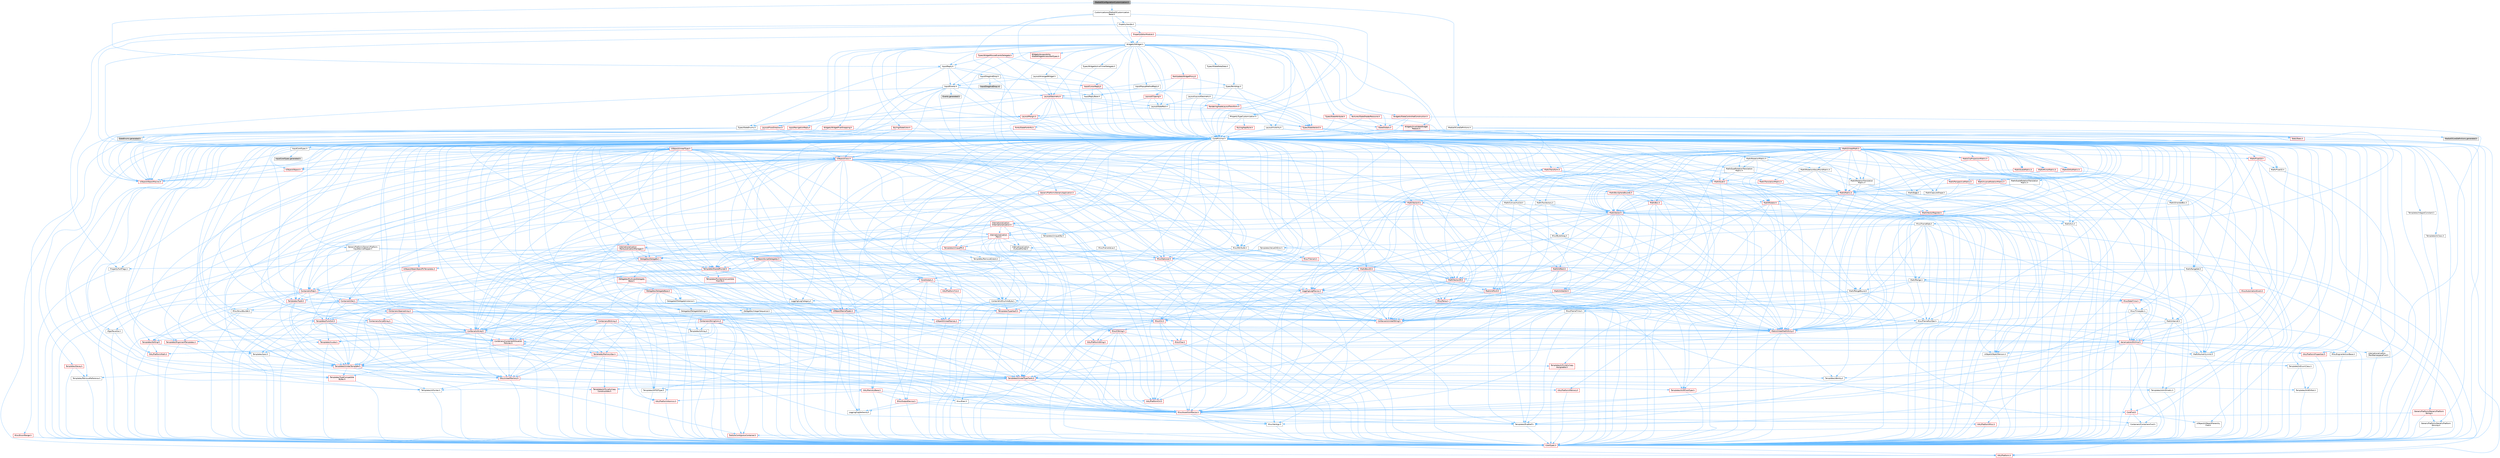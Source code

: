 digraph "MediaIOConfigurationCustomization.h"
{
 // INTERACTIVE_SVG=YES
 // LATEX_PDF_SIZE
  bgcolor="transparent";
  edge [fontname=Helvetica,fontsize=10,labelfontname=Helvetica,labelfontsize=10];
  node [fontname=Helvetica,fontsize=10,shape=box,height=0.2,width=0.4];
  Node1 [id="Node000001",label="MediaIOConfigurationCustomization.h",height=0.2,width=0.4,color="gray40", fillcolor="grey60", style="filled", fontcolor="black",tooltip=" "];
  Node1 -> Node2 [id="edge1_Node000001_Node000002",color="steelblue1",style="solid",tooltip=" "];
  Node2 [id="Node000002",label="Customizations/MediaIOCustomization\lBase.h",height=0.2,width=0.4,color="grey40", fillcolor="white", style="filled",URL="$d2/dd0/MediaIOCustomizationBase_8h.html",tooltip=" "];
  Node2 -> Node3 [id="edge2_Node000002_Node000003",color="steelblue1",style="solid",tooltip=" "];
  Node3 [id="Node000003",label="CoreMinimal.h",height=0.2,width=0.4,color="grey40", fillcolor="white", style="filled",URL="$d7/d67/CoreMinimal_8h.html",tooltip=" "];
  Node3 -> Node4 [id="edge3_Node000003_Node000004",color="steelblue1",style="solid",tooltip=" "];
  Node4 [id="Node000004",label="CoreTypes.h",height=0.2,width=0.4,color="red", fillcolor="#FFF0F0", style="filled",URL="$dc/dec/CoreTypes_8h.html",tooltip=" "];
  Node4 -> Node5 [id="edge4_Node000004_Node000005",color="steelblue1",style="solid",tooltip=" "];
  Node5 [id="Node000005",label="HAL/Platform.h",height=0.2,width=0.4,color="red", fillcolor="#FFF0F0", style="filled",URL="$d9/dd0/Platform_8h.html",tooltip=" "];
  Node3 -> Node18 [id="edge5_Node000003_Node000018",color="steelblue1",style="solid",tooltip=" "];
  Node18 [id="Node000018",label="CoreFwd.h",height=0.2,width=0.4,color="red", fillcolor="#FFF0F0", style="filled",URL="$d1/d1e/CoreFwd_8h.html",tooltip=" "];
  Node18 -> Node4 [id="edge6_Node000018_Node000004",color="steelblue1",style="solid",tooltip=" "];
  Node18 -> Node19 [id="edge7_Node000018_Node000019",color="steelblue1",style="solid",tooltip=" "];
  Node19 [id="Node000019",label="Containers/ContainersFwd.h",height=0.2,width=0.4,color="grey40", fillcolor="white", style="filled",URL="$d4/d0a/ContainersFwd_8h.html",tooltip=" "];
  Node19 -> Node5 [id="edge8_Node000019_Node000005",color="steelblue1",style="solid",tooltip=" "];
  Node19 -> Node4 [id="edge9_Node000019_Node000004",color="steelblue1",style="solid",tooltip=" "];
  Node19 -> Node20 [id="edge10_Node000019_Node000020",color="steelblue1",style="solid",tooltip=" "];
  Node20 [id="Node000020",label="Traits/IsContiguousContainer.h",height=0.2,width=0.4,color="red", fillcolor="#FFF0F0", style="filled",URL="$d5/d3c/IsContiguousContainer_8h.html",tooltip=" "];
  Node20 -> Node4 [id="edge11_Node000020_Node000004",color="steelblue1",style="solid",tooltip=" "];
  Node18 -> Node24 [id="edge12_Node000018_Node000024",color="steelblue1",style="solid",tooltip=" "];
  Node24 [id="Node000024",label="UObject/UObjectHierarchy\lFwd.h",height=0.2,width=0.4,color="grey40", fillcolor="white", style="filled",URL="$d3/d13/UObjectHierarchyFwd_8h.html",tooltip=" "];
  Node3 -> Node24 [id="edge13_Node000003_Node000024",color="steelblue1",style="solid",tooltip=" "];
  Node3 -> Node19 [id="edge14_Node000003_Node000019",color="steelblue1",style="solid",tooltip=" "];
  Node3 -> Node25 [id="edge15_Node000003_Node000025",color="steelblue1",style="solid",tooltip=" "];
  Node25 [id="Node000025",label="Misc/VarArgs.h",height=0.2,width=0.4,color="grey40", fillcolor="white", style="filled",URL="$d5/d6f/VarArgs_8h.html",tooltip=" "];
  Node25 -> Node4 [id="edge16_Node000025_Node000004",color="steelblue1",style="solid",tooltip=" "];
  Node3 -> Node26 [id="edge17_Node000003_Node000026",color="steelblue1",style="solid",tooltip=" "];
  Node26 [id="Node000026",label="Logging/LogVerbosity.h",height=0.2,width=0.4,color="grey40", fillcolor="white", style="filled",URL="$d2/d8f/LogVerbosity_8h.html",tooltip=" "];
  Node26 -> Node4 [id="edge18_Node000026_Node000004",color="steelblue1",style="solid",tooltip=" "];
  Node3 -> Node27 [id="edge19_Node000003_Node000027",color="steelblue1",style="solid",tooltip=" "];
  Node27 [id="Node000027",label="Misc/OutputDevice.h",height=0.2,width=0.4,color="red", fillcolor="#FFF0F0", style="filled",URL="$d7/d32/OutputDevice_8h.html",tooltip=" "];
  Node27 -> Node18 [id="edge20_Node000027_Node000018",color="steelblue1",style="solid",tooltip=" "];
  Node27 -> Node4 [id="edge21_Node000027_Node000004",color="steelblue1",style="solid",tooltip=" "];
  Node27 -> Node26 [id="edge22_Node000027_Node000026",color="steelblue1",style="solid",tooltip=" "];
  Node27 -> Node25 [id="edge23_Node000027_Node000025",color="steelblue1",style="solid",tooltip=" "];
  Node3 -> Node33 [id="edge24_Node000003_Node000033",color="steelblue1",style="solid",tooltip=" "];
  Node33 [id="Node000033",label="HAL/PlatformCrt.h",height=0.2,width=0.4,color="red", fillcolor="#FFF0F0", style="filled",URL="$d8/d75/PlatformCrt_8h.html",tooltip=" "];
  Node3 -> Node43 [id="edge25_Node000003_Node000043",color="steelblue1",style="solid",tooltip=" "];
  Node43 [id="Node000043",label="HAL/PlatformMisc.h",height=0.2,width=0.4,color="red", fillcolor="#FFF0F0", style="filled",URL="$d0/df5/PlatformMisc_8h.html",tooltip=" "];
  Node43 -> Node4 [id="edge26_Node000043_Node000004",color="steelblue1",style="solid",tooltip=" "];
  Node3 -> Node62 [id="edge27_Node000003_Node000062",color="steelblue1",style="solid",tooltip=" "];
  Node62 [id="Node000062",label="Misc/AssertionMacros.h",height=0.2,width=0.4,color="red", fillcolor="#FFF0F0", style="filled",URL="$d0/dfa/AssertionMacros_8h.html",tooltip=" "];
  Node62 -> Node4 [id="edge28_Node000062_Node000004",color="steelblue1",style="solid",tooltip=" "];
  Node62 -> Node5 [id="edge29_Node000062_Node000005",color="steelblue1",style="solid",tooltip=" "];
  Node62 -> Node43 [id="edge30_Node000062_Node000043",color="steelblue1",style="solid",tooltip=" "];
  Node62 -> Node63 [id="edge31_Node000062_Node000063",color="steelblue1",style="solid",tooltip=" "];
  Node63 [id="Node000063",label="Templates/EnableIf.h",height=0.2,width=0.4,color="grey40", fillcolor="white", style="filled",URL="$d7/d60/EnableIf_8h.html",tooltip=" "];
  Node63 -> Node4 [id="edge32_Node000063_Node000004",color="steelblue1",style="solid",tooltip=" "];
  Node62 -> Node25 [id="edge33_Node000062_Node000025",color="steelblue1",style="solid",tooltip=" "];
  Node3 -> Node71 [id="edge34_Node000003_Node000071",color="steelblue1",style="solid",tooltip=" "];
  Node71 [id="Node000071",label="Templates/IsPointer.h",height=0.2,width=0.4,color="grey40", fillcolor="white", style="filled",URL="$d7/d05/IsPointer_8h.html",tooltip=" "];
  Node71 -> Node4 [id="edge35_Node000071_Node000004",color="steelblue1",style="solid",tooltip=" "];
  Node3 -> Node72 [id="edge36_Node000003_Node000072",color="steelblue1",style="solid",tooltip=" "];
  Node72 [id="Node000072",label="HAL/PlatformMemory.h",height=0.2,width=0.4,color="red", fillcolor="#FFF0F0", style="filled",URL="$de/d68/PlatformMemory_8h.html",tooltip=" "];
  Node72 -> Node4 [id="edge37_Node000072_Node000004",color="steelblue1",style="solid",tooltip=" "];
  Node3 -> Node55 [id="edge38_Node000003_Node000055",color="steelblue1",style="solid",tooltip=" "];
  Node55 [id="Node000055",label="HAL/PlatformAtomics.h",height=0.2,width=0.4,color="red", fillcolor="#FFF0F0", style="filled",URL="$d3/d36/PlatformAtomics_8h.html",tooltip=" "];
  Node55 -> Node4 [id="edge39_Node000055_Node000004",color="steelblue1",style="solid",tooltip=" "];
  Node3 -> Node77 [id="edge40_Node000003_Node000077",color="steelblue1",style="solid",tooltip=" "];
  Node77 [id="Node000077",label="Misc/Exec.h",height=0.2,width=0.4,color="grey40", fillcolor="white", style="filled",URL="$de/ddb/Exec_8h.html",tooltip=" "];
  Node77 -> Node4 [id="edge41_Node000077_Node000004",color="steelblue1",style="solid",tooltip=" "];
  Node77 -> Node62 [id="edge42_Node000077_Node000062",color="steelblue1",style="solid",tooltip=" "];
  Node3 -> Node78 [id="edge43_Node000003_Node000078",color="steelblue1",style="solid",tooltip=" "];
  Node78 [id="Node000078",label="HAL/MemoryBase.h",height=0.2,width=0.4,color="red", fillcolor="#FFF0F0", style="filled",URL="$d6/d9f/MemoryBase_8h.html",tooltip=" "];
  Node78 -> Node4 [id="edge44_Node000078_Node000004",color="steelblue1",style="solid",tooltip=" "];
  Node78 -> Node55 [id="edge45_Node000078_Node000055",color="steelblue1",style="solid",tooltip=" "];
  Node78 -> Node33 [id="edge46_Node000078_Node000033",color="steelblue1",style="solid",tooltip=" "];
  Node78 -> Node77 [id="edge47_Node000078_Node000077",color="steelblue1",style="solid",tooltip=" "];
  Node78 -> Node27 [id="edge48_Node000078_Node000027",color="steelblue1",style="solid",tooltip=" "];
  Node3 -> Node88 [id="edge49_Node000003_Node000088",color="steelblue1",style="solid",tooltip=" "];
  Node88 [id="Node000088",label="HAL/UnrealMemory.h",height=0.2,width=0.4,color="red", fillcolor="#FFF0F0", style="filled",URL="$d9/d96/UnrealMemory_8h.html",tooltip=" "];
  Node88 -> Node4 [id="edge50_Node000088_Node000004",color="steelblue1",style="solid",tooltip=" "];
  Node88 -> Node78 [id="edge51_Node000088_Node000078",color="steelblue1",style="solid",tooltip=" "];
  Node88 -> Node72 [id="edge52_Node000088_Node000072",color="steelblue1",style="solid",tooltip=" "];
  Node88 -> Node71 [id="edge53_Node000088_Node000071",color="steelblue1",style="solid",tooltip=" "];
  Node3 -> Node90 [id="edge54_Node000003_Node000090",color="steelblue1",style="solid",tooltip=" "];
  Node90 [id="Node000090",label="Templates/IsArithmetic.h",height=0.2,width=0.4,color="grey40", fillcolor="white", style="filled",URL="$d2/d5d/IsArithmetic_8h.html",tooltip=" "];
  Node90 -> Node4 [id="edge55_Node000090_Node000004",color="steelblue1",style="solid",tooltip=" "];
  Node3 -> Node84 [id="edge56_Node000003_Node000084",color="steelblue1",style="solid",tooltip=" "];
  Node84 [id="Node000084",label="Templates/AndOrNot.h",height=0.2,width=0.4,color="grey40", fillcolor="white", style="filled",URL="$db/d0a/AndOrNot_8h.html",tooltip=" "];
  Node84 -> Node4 [id="edge57_Node000084_Node000004",color="steelblue1",style="solid",tooltip=" "];
  Node3 -> Node91 [id="edge58_Node000003_Node000091",color="steelblue1",style="solid",tooltip=" "];
  Node91 [id="Node000091",label="Templates/IsPODType.h",height=0.2,width=0.4,color="grey40", fillcolor="white", style="filled",URL="$d7/db1/IsPODType_8h.html",tooltip=" "];
  Node91 -> Node4 [id="edge59_Node000091_Node000004",color="steelblue1",style="solid",tooltip=" "];
  Node3 -> Node92 [id="edge60_Node000003_Node000092",color="steelblue1",style="solid",tooltip=" "];
  Node92 [id="Node000092",label="Templates/IsUECoreType.h",height=0.2,width=0.4,color="red", fillcolor="#FFF0F0", style="filled",URL="$d1/db8/IsUECoreType_8h.html",tooltip=" "];
  Node92 -> Node4 [id="edge61_Node000092_Node000004",color="steelblue1",style="solid",tooltip=" "];
  Node3 -> Node85 [id="edge62_Node000003_Node000085",color="steelblue1",style="solid",tooltip=" "];
  Node85 [id="Node000085",label="Templates/IsTriviallyCopy\lConstructible.h",height=0.2,width=0.4,color="red", fillcolor="#FFF0F0", style="filled",URL="$d3/d78/IsTriviallyCopyConstructible_8h.html",tooltip=" "];
  Node85 -> Node4 [id="edge63_Node000085_Node000004",color="steelblue1",style="solid",tooltip=" "];
  Node3 -> Node93 [id="edge64_Node000003_Node000093",color="steelblue1",style="solid",tooltip=" "];
  Node93 [id="Node000093",label="Templates/UnrealTypeTraits.h",height=0.2,width=0.4,color="red", fillcolor="#FFF0F0", style="filled",URL="$d2/d2d/UnrealTypeTraits_8h.html",tooltip=" "];
  Node93 -> Node4 [id="edge65_Node000093_Node000004",color="steelblue1",style="solid",tooltip=" "];
  Node93 -> Node71 [id="edge66_Node000093_Node000071",color="steelblue1",style="solid",tooltip=" "];
  Node93 -> Node62 [id="edge67_Node000093_Node000062",color="steelblue1",style="solid",tooltip=" "];
  Node93 -> Node84 [id="edge68_Node000093_Node000084",color="steelblue1",style="solid",tooltip=" "];
  Node93 -> Node63 [id="edge69_Node000093_Node000063",color="steelblue1",style="solid",tooltip=" "];
  Node93 -> Node90 [id="edge70_Node000093_Node000090",color="steelblue1",style="solid",tooltip=" "];
  Node93 -> Node91 [id="edge71_Node000093_Node000091",color="steelblue1",style="solid",tooltip=" "];
  Node93 -> Node92 [id="edge72_Node000093_Node000092",color="steelblue1",style="solid",tooltip=" "];
  Node93 -> Node85 [id="edge73_Node000093_Node000085",color="steelblue1",style="solid",tooltip=" "];
  Node3 -> Node63 [id="edge74_Node000003_Node000063",color="steelblue1",style="solid",tooltip=" "];
  Node3 -> Node95 [id="edge75_Node000003_Node000095",color="steelblue1",style="solid",tooltip=" "];
  Node95 [id="Node000095",label="Templates/RemoveReference.h",height=0.2,width=0.4,color="grey40", fillcolor="white", style="filled",URL="$da/dbe/RemoveReference_8h.html",tooltip=" "];
  Node95 -> Node4 [id="edge76_Node000095_Node000004",color="steelblue1",style="solid",tooltip=" "];
  Node3 -> Node96 [id="edge77_Node000003_Node000096",color="steelblue1",style="solid",tooltip=" "];
  Node96 [id="Node000096",label="Templates/IntegralConstant.h",height=0.2,width=0.4,color="grey40", fillcolor="white", style="filled",URL="$db/d1b/IntegralConstant_8h.html",tooltip=" "];
  Node96 -> Node4 [id="edge78_Node000096_Node000004",color="steelblue1",style="solid",tooltip=" "];
  Node3 -> Node97 [id="edge79_Node000003_Node000097",color="steelblue1",style="solid",tooltip=" "];
  Node97 [id="Node000097",label="Templates/IsClass.h",height=0.2,width=0.4,color="grey40", fillcolor="white", style="filled",URL="$db/dcb/IsClass_8h.html",tooltip=" "];
  Node97 -> Node4 [id="edge80_Node000097_Node000004",color="steelblue1",style="solid",tooltip=" "];
  Node3 -> Node98 [id="edge81_Node000003_Node000098",color="steelblue1",style="solid",tooltip=" "];
  Node98 [id="Node000098",label="Templates/TypeCompatible\lBytes.h",height=0.2,width=0.4,color="red", fillcolor="#FFF0F0", style="filled",URL="$df/d0a/TypeCompatibleBytes_8h.html",tooltip=" "];
  Node98 -> Node4 [id="edge82_Node000098_Node000004",color="steelblue1",style="solid",tooltip=" "];
  Node3 -> Node20 [id="edge83_Node000003_Node000020",color="steelblue1",style="solid",tooltip=" "];
  Node3 -> Node99 [id="edge84_Node000003_Node000099",color="steelblue1",style="solid",tooltip=" "];
  Node99 [id="Node000099",label="Templates/UnrealTemplate.h",height=0.2,width=0.4,color="red", fillcolor="#FFF0F0", style="filled",URL="$d4/d24/UnrealTemplate_8h.html",tooltip=" "];
  Node99 -> Node4 [id="edge85_Node000099_Node000004",color="steelblue1",style="solid",tooltip=" "];
  Node99 -> Node71 [id="edge86_Node000099_Node000071",color="steelblue1",style="solid",tooltip=" "];
  Node99 -> Node88 [id="edge87_Node000099_Node000088",color="steelblue1",style="solid",tooltip=" "];
  Node99 -> Node93 [id="edge88_Node000099_Node000093",color="steelblue1",style="solid",tooltip=" "];
  Node99 -> Node95 [id="edge89_Node000099_Node000095",color="steelblue1",style="solid",tooltip=" "];
  Node99 -> Node98 [id="edge90_Node000099_Node000098",color="steelblue1",style="solid",tooltip=" "];
  Node99 -> Node66 [id="edge91_Node000099_Node000066",color="steelblue1",style="solid",tooltip=" "];
  Node66 [id="Node000066",label="Templates/Identity.h",height=0.2,width=0.4,color="grey40", fillcolor="white", style="filled",URL="$d0/dd5/Identity_8h.html",tooltip=" "];
  Node99 -> Node20 [id="edge92_Node000099_Node000020",color="steelblue1",style="solid",tooltip=" "];
  Node3 -> Node48 [id="edge93_Node000003_Node000048",color="steelblue1",style="solid",tooltip=" "];
  Node48 [id="Node000048",label="Math/NumericLimits.h",height=0.2,width=0.4,color="grey40", fillcolor="white", style="filled",URL="$df/d1b/NumericLimits_8h.html",tooltip=" "];
  Node48 -> Node4 [id="edge94_Node000048_Node000004",color="steelblue1",style="solid",tooltip=" "];
  Node3 -> Node103 [id="edge95_Node000003_Node000103",color="steelblue1",style="solid",tooltip=" "];
  Node103 [id="Node000103",label="HAL/PlatformMath.h",height=0.2,width=0.4,color="red", fillcolor="#FFF0F0", style="filled",URL="$dc/d53/PlatformMath_8h.html",tooltip=" "];
  Node103 -> Node4 [id="edge96_Node000103_Node000004",color="steelblue1",style="solid",tooltip=" "];
  Node3 -> Node86 [id="edge97_Node000003_Node000086",color="steelblue1",style="solid",tooltip=" "];
  Node86 [id="Node000086",label="Templates/IsTriviallyCopy\lAssignable.h",height=0.2,width=0.4,color="red", fillcolor="#FFF0F0", style="filled",URL="$d2/df2/IsTriviallyCopyAssignable_8h.html",tooltip=" "];
  Node86 -> Node4 [id="edge98_Node000086_Node000004",color="steelblue1",style="solid",tooltip=" "];
  Node3 -> Node111 [id="edge99_Node000003_Node000111",color="steelblue1",style="solid",tooltip=" "];
  Node111 [id="Node000111",label="Templates/MemoryOps.h",height=0.2,width=0.4,color="red", fillcolor="#FFF0F0", style="filled",URL="$db/dea/MemoryOps_8h.html",tooltip=" "];
  Node111 -> Node4 [id="edge100_Node000111_Node000004",color="steelblue1",style="solid",tooltip=" "];
  Node111 -> Node88 [id="edge101_Node000111_Node000088",color="steelblue1",style="solid",tooltip=" "];
  Node111 -> Node86 [id="edge102_Node000111_Node000086",color="steelblue1",style="solid",tooltip=" "];
  Node111 -> Node85 [id="edge103_Node000111_Node000085",color="steelblue1",style="solid",tooltip=" "];
  Node111 -> Node93 [id="edge104_Node000111_Node000093",color="steelblue1",style="solid",tooltip=" "];
  Node3 -> Node112 [id="edge105_Node000003_Node000112",color="steelblue1",style="solid",tooltip=" "];
  Node112 [id="Node000112",label="Containers/ContainerAllocation\lPolicies.h",height=0.2,width=0.4,color="red", fillcolor="#FFF0F0", style="filled",URL="$d7/dff/ContainerAllocationPolicies_8h.html",tooltip=" "];
  Node112 -> Node4 [id="edge106_Node000112_Node000004",color="steelblue1",style="solid",tooltip=" "];
  Node112 -> Node112 [id="edge107_Node000112_Node000112",color="steelblue1",style="solid",tooltip=" "];
  Node112 -> Node103 [id="edge108_Node000112_Node000103",color="steelblue1",style="solid",tooltip=" "];
  Node112 -> Node88 [id="edge109_Node000112_Node000088",color="steelblue1",style="solid",tooltip=" "];
  Node112 -> Node48 [id="edge110_Node000112_Node000048",color="steelblue1",style="solid",tooltip=" "];
  Node112 -> Node62 [id="edge111_Node000112_Node000062",color="steelblue1",style="solid",tooltip=" "];
  Node112 -> Node111 [id="edge112_Node000112_Node000111",color="steelblue1",style="solid",tooltip=" "];
  Node112 -> Node98 [id="edge113_Node000112_Node000098",color="steelblue1",style="solid",tooltip=" "];
  Node3 -> Node115 [id="edge114_Node000003_Node000115",color="steelblue1",style="solid",tooltip=" "];
  Node115 [id="Node000115",label="Templates/IsEnumClass.h",height=0.2,width=0.4,color="grey40", fillcolor="white", style="filled",URL="$d7/d15/IsEnumClass_8h.html",tooltip=" "];
  Node115 -> Node4 [id="edge115_Node000115_Node000004",color="steelblue1",style="solid",tooltip=" "];
  Node115 -> Node84 [id="edge116_Node000115_Node000084",color="steelblue1",style="solid",tooltip=" "];
  Node3 -> Node116 [id="edge117_Node000003_Node000116",color="steelblue1",style="solid",tooltip=" "];
  Node116 [id="Node000116",label="HAL/PlatformProperties.h",height=0.2,width=0.4,color="red", fillcolor="#FFF0F0", style="filled",URL="$d9/db0/PlatformProperties_8h.html",tooltip=" "];
  Node116 -> Node4 [id="edge118_Node000116_Node000004",color="steelblue1",style="solid",tooltip=" "];
  Node3 -> Node119 [id="edge119_Node000003_Node000119",color="steelblue1",style="solid",tooltip=" "];
  Node119 [id="Node000119",label="Misc/EngineVersionBase.h",height=0.2,width=0.4,color="grey40", fillcolor="white", style="filled",URL="$d5/d2b/EngineVersionBase_8h.html",tooltip=" "];
  Node119 -> Node4 [id="edge120_Node000119_Node000004",color="steelblue1",style="solid",tooltip=" "];
  Node3 -> Node120 [id="edge121_Node000003_Node000120",color="steelblue1",style="solid",tooltip=" "];
  Node120 [id="Node000120",label="Internationalization\l/TextNamespaceFwd.h",height=0.2,width=0.4,color="grey40", fillcolor="white", style="filled",URL="$d8/d97/TextNamespaceFwd_8h.html",tooltip=" "];
  Node120 -> Node4 [id="edge122_Node000120_Node000004",color="steelblue1",style="solid",tooltip=" "];
  Node3 -> Node121 [id="edge123_Node000003_Node000121",color="steelblue1",style="solid",tooltip=" "];
  Node121 [id="Node000121",label="Serialization/Archive.h",height=0.2,width=0.4,color="red", fillcolor="#FFF0F0", style="filled",URL="$d7/d3b/Archive_8h.html",tooltip=" "];
  Node121 -> Node18 [id="edge124_Node000121_Node000018",color="steelblue1",style="solid",tooltip=" "];
  Node121 -> Node4 [id="edge125_Node000121_Node000004",color="steelblue1",style="solid",tooltip=" "];
  Node121 -> Node116 [id="edge126_Node000121_Node000116",color="steelblue1",style="solid",tooltip=" "];
  Node121 -> Node120 [id="edge127_Node000121_Node000120",color="steelblue1",style="solid",tooltip=" "];
  Node121 -> Node62 [id="edge128_Node000121_Node000062",color="steelblue1",style="solid",tooltip=" "];
  Node121 -> Node119 [id="edge129_Node000121_Node000119",color="steelblue1",style="solid",tooltip=" "];
  Node121 -> Node25 [id="edge130_Node000121_Node000025",color="steelblue1",style="solid",tooltip=" "];
  Node121 -> Node63 [id="edge131_Node000121_Node000063",color="steelblue1",style="solid",tooltip=" "];
  Node121 -> Node115 [id="edge132_Node000121_Node000115",color="steelblue1",style="solid",tooltip=" "];
  Node121 -> Node99 [id="edge133_Node000121_Node000099",color="steelblue1",style="solid",tooltip=" "];
  Node121 -> Node124 [id="edge134_Node000121_Node000124",color="steelblue1",style="solid",tooltip=" "];
  Node124 [id="Node000124",label="UObject/ObjectVersion.h",height=0.2,width=0.4,color="grey40", fillcolor="white", style="filled",URL="$da/d63/ObjectVersion_8h.html",tooltip=" "];
  Node124 -> Node4 [id="edge135_Node000124_Node000004",color="steelblue1",style="solid",tooltip=" "];
  Node3 -> Node125 [id="edge136_Node000003_Node000125",color="steelblue1",style="solid",tooltip=" "];
  Node125 [id="Node000125",label="Templates/Less.h",height=0.2,width=0.4,color="grey40", fillcolor="white", style="filled",URL="$de/dc8/Less_8h.html",tooltip=" "];
  Node125 -> Node4 [id="edge137_Node000125_Node000004",color="steelblue1",style="solid",tooltip=" "];
  Node125 -> Node99 [id="edge138_Node000125_Node000099",color="steelblue1",style="solid",tooltip=" "];
  Node3 -> Node126 [id="edge139_Node000003_Node000126",color="steelblue1",style="solid",tooltip=" "];
  Node126 [id="Node000126",label="Templates/Sorting.h",height=0.2,width=0.4,color="red", fillcolor="#FFF0F0", style="filled",URL="$d3/d9e/Sorting_8h.html",tooltip=" "];
  Node126 -> Node4 [id="edge140_Node000126_Node000004",color="steelblue1",style="solid",tooltip=" "];
  Node126 -> Node103 [id="edge141_Node000126_Node000103",color="steelblue1",style="solid",tooltip=" "];
  Node126 -> Node125 [id="edge142_Node000126_Node000125",color="steelblue1",style="solid",tooltip=" "];
  Node3 -> Node137 [id="edge143_Node000003_Node000137",color="steelblue1",style="solid",tooltip=" "];
  Node137 [id="Node000137",label="Misc/Char.h",height=0.2,width=0.4,color="red", fillcolor="#FFF0F0", style="filled",URL="$d0/d58/Char_8h.html",tooltip=" "];
  Node137 -> Node4 [id="edge144_Node000137_Node000004",color="steelblue1",style="solid",tooltip=" "];
  Node3 -> Node140 [id="edge145_Node000003_Node000140",color="steelblue1",style="solid",tooltip=" "];
  Node140 [id="Node000140",label="GenericPlatform/GenericPlatform\lStricmp.h",height=0.2,width=0.4,color="grey40", fillcolor="white", style="filled",URL="$d2/d86/GenericPlatformStricmp_8h.html",tooltip=" "];
  Node140 -> Node4 [id="edge146_Node000140_Node000004",color="steelblue1",style="solid",tooltip=" "];
  Node3 -> Node141 [id="edge147_Node000003_Node000141",color="steelblue1",style="solid",tooltip=" "];
  Node141 [id="Node000141",label="GenericPlatform/GenericPlatform\lString.h",height=0.2,width=0.4,color="red", fillcolor="#FFF0F0", style="filled",URL="$dd/d20/GenericPlatformString_8h.html",tooltip=" "];
  Node141 -> Node4 [id="edge148_Node000141_Node000004",color="steelblue1",style="solid",tooltip=" "];
  Node141 -> Node140 [id="edge149_Node000141_Node000140",color="steelblue1",style="solid",tooltip=" "];
  Node141 -> Node63 [id="edge150_Node000141_Node000063",color="steelblue1",style="solid",tooltip=" "];
  Node3 -> Node74 [id="edge151_Node000003_Node000074",color="steelblue1",style="solid",tooltip=" "];
  Node74 [id="Node000074",label="HAL/PlatformString.h",height=0.2,width=0.4,color="red", fillcolor="#FFF0F0", style="filled",URL="$db/db5/PlatformString_8h.html",tooltip=" "];
  Node74 -> Node4 [id="edge152_Node000074_Node000004",color="steelblue1",style="solid",tooltip=" "];
  Node3 -> Node144 [id="edge153_Node000003_Node000144",color="steelblue1",style="solid",tooltip=" "];
  Node144 [id="Node000144",label="Misc/CString.h",height=0.2,width=0.4,color="red", fillcolor="#FFF0F0", style="filled",URL="$d2/d49/CString_8h.html",tooltip=" "];
  Node144 -> Node4 [id="edge154_Node000144_Node000004",color="steelblue1",style="solid",tooltip=" "];
  Node144 -> Node33 [id="edge155_Node000144_Node000033",color="steelblue1",style="solid",tooltip=" "];
  Node144 -> Node74 [id="edge156_Node000144_Node000074",color="steelblue1",style="solid",tooltip=" "];
  Node144 -> Node62 [id="edge157_Node000144_Node000062",color="steelblue1",style="solid",tooltip=" "];
  Node144 -> Node137 [id="edge158_Node000144_Node000137",color="steelblue1",style="solid",tooltip=" "];
  Node144 -> Node25 [id="edge159_Node000144_Node000025",color="steelblue1",style="solid",tooltip=" "];
  Node3 -> Node145 [id="edge160_Node000003_Node000145",color="steelblue1",style="solid",tooltip=" "];
  Node145 [id="Node000145",label="Misc/Crc.h",height=0.2,width=0.4,color="red", fillcolor="#FFF0F0", style="filled",URL="$d4/dd2/Crc_8h.html",tooltip=" "];
  Node145 -> Node4 [id="edge161_Node000145_Node000004",color="steelblue1",style="solid",tooltip=" "];
  Node145 -> Node74 [id="edge162_Node000145_Node000074",color="steelblue1",style="solid",tooltip=" "];
  Node145 -> Node62 [id="edge163_Node000145_Node000062",color="steelblue1",style="solid",tooltip=" "];
  Node145 -> Node144 [id="edge164_Node000145_Node000144",color="steelblue1",style="solid",tooltip=" "];
  Node145 -> Node137 [id="edge165_Node000145_Node000137",color="steelblue1",style="solid",tooltip=" "];
  Node145 -> Node93 [id="edge166_Node000145_Node000093",color="steelblue1",style="solid",tooltip=" "];
  Node3 -> Node136 [id="edge167_Node000003_Node000136",color="steelblue1",style="solid",tooltip=" "];
  Node136 [id="Node000136",label="Math/UnrealMathUtility.h",height=0.2,width=0.4,color="red", fillcolor="#FFF0F0", style="filled",URL="$db/db8/UnrealMathUtility_8h.html",tooltip=" "];
  Node136 -> Node4 [id="edge168_Node000136_Node000004",color="steelblue1",style="solid",tooltip=" "];
  Node136 -> Node62 [id="edge169_Node000136_Node000062",color="steelblue1",style="solid",tooltip=" "];
  Node136 -> Node103 [id="edge170_Node000136_Node000103",color="steelblue1",style="solid",tooltip=" "];
  Node136 -> Node66 [id="edge171_Node000136_Node000066",color="steelblue1",style="solid",tooltip=" "];
  Node3 -> Node146 [id="edge172_Node000003_Node000146",color="steelblue1",style="solid",tooltip=" "];
  Node146 [id="Node000146",label="Containers/UnrealString.h",height=0.2,width=0.4,color="red", fillcolor="#FFF0F0", style="filled",URL="$d5/dba/UnrealString_8h.html",tooltip=" "];
  Node3 -> Node150 [id="edge173_Node000003_Node000150",color="steelblue1",style="solid",tooltip=" "];
  Node150 [id="Node000150",label="Containers/Array.h",height=0.2,width=0.4,color="red", fillcolor="#FFF0F0", style="filled",URL="$df/dd0/Array_8h.html",tooltip=" "];
  Node150 -> Node4 [id="edge174_Node000150_Node000004",color="steelblue1",style="solid",tooltip=" "];
  Node150 -> Node62 [id="edge175_Node000150_Node000062",color="steelblue1",style="solid",tooltip=" "];
  Node150 -> Node88 [id="edge176_Node000150_Node000088",color="steelblue1",style="solid",tooltip=" "];
  Node150 -> Node93 [id="edge177_Node000150_Node000093",color="steelblue1",style="solid",tooltip=" "];
  Node150 -> Node99 [id="edge178_Node000150_Node000099",color="steelblue1",style="solid",tooltip=" "];
  Node150 -> Node112 [id="edge179_Node000150_Node000112",color="steelblue1",style="solid",tooltip=" "];
  Node150 -> Node121 [id="edge180_Node000150_Node000121",color="steelblue1",style="solid",tooltip=" "];
  Node150 -> Node129 [id="edge181_Node000150_Node000129",color="steelblue1",style="solid",tooltip=" "];
  Node129 [id="Node000129",label="Templates/Invoke.h",height=0.2,width=0.4,color="red", fillcolor="#FFF0F0", style="filled",URL="$d7/deb/Invoke_8h.html",tooltip=" "];
  Node129 -> Node4 [id="edge182_Node000129_Node000004",color="steelblue1",style="solid",tooltip=" "];
  Node129 -> Node99 [id="edge183_Node000129_Node000099",color="steelblue1",style="solid",tooltip=" "];
  Node150 -> Node125 [id="edge184_Node000150_Node000125",color="steelblue1",style="solid",tooltip=" "];
  Node150 -> Node126 [id="edge185_Node000150_Node000126",color="steelblue1",style="solid",tooltip=" "];
  Node150 -> Node173 [id="edge186_Node000150_Node000173",color="steelblue1",style="solid",tooltip=" "];
  Node173 [id="Node000173",label="Templates/AlignmentTemplates.h",height=0.2,width=0.4,color="red", fillcolor="#FFF0F0", style="filled",URL="$dd/d32/AlignmentTemplates_8h.html",tooltip=" "];
  Node173 -> Node4 [id="edge187_Node000173_Node000004",color="steelblue1",style="solid",tooltip=" "];
  Node173 -> Node71 [id="edge188_Node000173_Node000071",color="steelblue1",style="solid",tooltip=" "];
  Node3 -> Node174 [id="edge189_Node000003_Node000174",color="steelblue1",style="solid",tooltip=" "];
  Node174 [id="Node000174",label="Misc/FrameNumber.h",height=0.2,width=0.4,color="grey40", fillcolor="white", style="filled",URL="$dd/dbd/FrameNumber_8h.html",tooltip=" "];
  Node174 -> Node4 [id="edge190_Node000174_Node000004",color="steelblue1",style="solid",tooltip=" "];
  Node174 -> Node48 [id="edge191_Node000174_Node000048",color="steelblue1",style="solid",tooltip=" "];
  Node174 -> Node136 [id="edge192_Node000174_Node000136",color="steelblue1",style="solid",tooltip=" "];
  Node174 -> Node63 [id="edge193_Node000174_Node000063",color="steelblue1",style="solid",tooltip=" "];
  Node174 -> Node93 [id="edge194_Node000174_Node000093",color="steelblue1",style="solid",tooltip=" "];
  Node3 -> Node175 [id="edge195_Node000003_Node000175",color="steelblue1",style="solid",tooltip=" "];
  Node175 [id="Node000175",label="Misc/Timespan.h",height=0.2,width=0.4,color="grey40", fillcolor="white", style="filled",URL="$da/dd9/Timespan_8h.html",tooltip=" "];
  Node175 -> Node4 [id="edge196_Node000175_Node000004",color="steelblue1",style="solid",tooltip=" "];
  Node175 -> Node176 [id="edge197_Node000175_Node000176",color="steelblue1",style="solid",tooltip=" "];
  Node176 [id="Node000176",label="Math/Interval.h",height=0.2,width=0.4,color="grey40", fillcolor="white", style="filled",URL="$d1/d55/Interval_8h.html",tooltip=" "];
  Node176 -> Node4 [id="edge198_Node000176_Node000004",color="steelblue1",style="solid",tooltip=" "];
  Node176 -> Node90 [id="edge199_Node000176_Node000090",color="steelblue1",style="solid",tooltip=" "];
  Node176 -> Node93 [id="edge200_Node000176_Node000093",color="steelblue1",style="solid",tooltip=" "];
  Node176 -> Node48 [id="edge201_Node000176_Node000048",color="steelblue1",style="solid",tooltip=" "];
  Node176 -> Node136 [id="edge202_Node000176_Node000136",color="steelblue1",style="solid",tooltip=" "];
  Node175 -> Node136 [id="edge203_Node000175_Node000136",color="steelblue1",style="solid",tooltip=" "];
  Node175 -> Node62 [id="edge204_Node000175_Node000062",color="steelblue1",style="solid",tooltip=" "];
  Node3 -> Node177 [id="edge205_Node000003_Node000177",color="steelblue1",style="solid",tooltip=" "];
  Node177 [id="Node000177",label="Containers/StringConv.h",height=0.2,width=0.4,color="red", fillcolor="#FFF0F0", style="filled",URL="$d3/ddf/StringConv_8h.html",tooltip=" "];
  Node177 -> Node4 [id="edge206_Node000177_Node000004",color="steelblue1",style="solid",tooltip=" "];
  Node177 -> Node62 [id="edge207_Node000177_Node000062",color="steelblue1",style="solid",tooltip=" "];
  Node177 -> Node112 [id="edge208_Node000177_Node000112",color="steelblue1",style="solid",tooltip=" "];
  Node177 -> Node150 [id="edge209_Node000177_Node000150",color="steelblue1",style="solid",tooltip=" "];
  Node177 -> Node144 [id="edge210_Node000177_Node000144",color="steelblue1",style="solid",tooltip=" "];
  Node177 -> Node178 [id="edge211_Node000177_Node000178",color="steelblue1",style="solid",tooltip=" "];
  Node178 [id="Node000178",label="Templates/IsArray.h",height=0.2,width=0.4,color="grey40", fillcolor="white", style="filled",URL="$d8/d8d/IsArray_8h.html",tooltip=" "];
  Node178 -> Node4 [id="edge212_Node000178_Node000004",color="steelblue1",style="solid",tooltip=" "];
  Node177 -> Node99 [id="edge213_Node000177_Node000099",color="steelblue1",style="solid",tooltip=" "];
  Node177 -> Node93 [id="edge214_Node000177_Node000093",color="steelblue1",style="solid",tooltip=" "];
  Node177 -> Node20 [id="edge215_Node000177_Node000020",color="steelblue1",style="solid",tooltip=" "];
  Node3 -> Node179 [id="edge216_Node000003_Node000179",color="steelblue1",style="solid",tooltip=" "];
  Node179 [id="Node000179",label="UObject/UnrealNames.h",height=0.2,width=0.4,color="red", fillcolor="#FFF0F0", style="filled",URL="$d8/db1/UnrealNames_8h.html",tooltip=" "];
  Node179 -> Node4 [id="edge217_Node000179_Node000004",color="steelblue1",style="solid",tooltip=" "];
  Node3 -> Node181 [id="edge218_Node000003_Node000181",color="steelblue1",style="solid",tooltip=" "];
  Node181 [id="Node000181",label="UObject/NameTypes.h",height=0.2,width=0.4,color="red", fillcolor="#FFF0F0", style="filled",URL="$d6/d35/NameTypes_8h.html",tooltip=" "];
  Node181 -> Node4 [id="edge219_Node000181_Node000004",color="steelblue1",style="solid",tooltip=" "];
  Node181 -> Node62 [id="edge220_Node000181_Node000062",color="steelblue1",style="solid",tooltip=" "];
  Node181 -> Node88 [id="edge221_Node000181_Node000088",color="steelblue1",style="solid",tooltip=" "];
  Node181 -> Node93 [id="edge222_Node000181_Node000093",color="steelblue1",style="solid",tooltip=" "];
  Node181 -> Node99 [id="edge223_Node000181_Node000099",color="steelblue1",style="solid",tooltip=" "];
  Node181 -> Node146 [id="edge224_Node000181_Node000146",color="steelblue1",style="solid",tooltip=" "];
  Node181 -> Node177 [id="edge225_Node000181_Node000177",color="steelblue1",style="solid",tooltip=" "];
  Node181 -> Node179 [id="edge226_Node000181_Node000179",color="steelblue1",style="solid",tooltip=" "];
  Node3 -> Node189 [id="edge227_Node000003_Node000189",color="steelblue1",style="solid",tooltip=" "];
  Node189 [id="Node000189",label="Misc/Parse.h",height=0.2,width=0.4,color="red", fillcolor="#FFF0F0", style="filled",URL="$dc/d71/Parse_8h.html",tooltip=" "];
  Node189 -> Node146 [id="edge228_Node000189_Node000146",color="steelblue1",style="solid",tooltip=" "];
  Node189 -> Node4 [id="edge229_Node000189_Node000004",color="steelblue1",style="solid",tooltip=" "];
  Node189 -> Node33 [id="edge230_Node000189_Node000033",color="steelblue1",style="solid",tooltip=" "];
  Node189 -> Node190 [id="edge231_Node000189_Node000190",color="steelblue1",style="solid",tooltip=" "];
  Node190 [id="Node000190",label="Templates/Function.h",height=0.2,width=0.4,color="red", fillcolor="#FFF0F0", style="filled",URL="$df/df5/Function_8h.html",tooltip=" "];
  Node190 -> Node4 [id="edge232_Node000190_Node000004",color="steelblue1",style="solid",tooltip=" "];
  Node190 -> Node62 [id="edge233_Node000190_Node000062",color="steelblue1",style="solid",tooltip=" "];
  Node190 -> Node88 [id="edge234_Node000190_Node000088",color="steelblue1",style="solid",tooltip=" "];
  Node190 -> Node93 [id="edge235_Node000190_Node000093",color="steelblue1",style="solid",tooltip=" "];
  Node190 -> Node129 [id="edge236_Node000190_Node000129",color="steelblue1",style="solid",tooltip=" "];
  Node190 -> Node99 [id="edge237_Node000190_Node000099",color="steelblue1",style="solid",tooltip=" "];
  Node190 -> Node136 [id="edge238_Node000190_Node000136",color="steelblue1",style="solid",tooltip=" "];
  Node3 -> Node173 [id="edge239_Node000003_Node000173",color="steelblue1",style="solid",tooltip=" "];
  Node3 -> Node192 [id="edge240_Node000003_Node000192",color="steelblue1",style="solid",tooltip=" "];
  Node192 [id="Node000192",label="Misc/StructBuilder.h",height=0.2,width=0.4,color="grey40", fillcolor="white", style="filled",URL="$d9/db3/StructBuilder_8h.html",tooltip=" "];
  Node192 -> Node4 [id="edge241_Node000192_Node000004",color="steelblue1",style="solid",tooltip=" "];
  Node192 -> Node136 [id="edge242_Node000192_Node000136",color="steelblue1",style="solid",tooltip=" "];
  Node192 -> Node173 [id="edge243_Node000192_Node000173",color="steelblue1",style="solid",tooltip=" "];
  Node3 -> Node105 [id="edge244_Node000003_Node000105",color="steelblue1",style="solid",tooltip=" "];
  Node105 [id="Node000105",label="Templates/Decay.h",height=0.2,width=0.4,color="red", fillcolor="#FFF0F0", style="filled",URL="$dd/d0f/Decay_8h.html",tooltip=" "];
  Node105 -> Node4 [id="edge245_Node000105_Node000004",color="steelblue1",style="solid",tooltip=" "];
  Node105 -> Node95 [id="edge246_Node000105_Node000095",color="steelblue1",style="solid",tooltip=" "];
  Node3 -> Node193 [id="edge247_Node000003_Node000193",color="steelblue1",style="solid",tooltip=" "];
  Node193 [id="Node000193",label="Templates/PointerIsConvertible\lFromTo.h",height=0.2,width=0.4,color="red", fillcolor="#FFF0F0", style="filled",URL="$d6/d65/PointerIsConvertibleFromTo_8h.html",tooltip=" "];
  Node193 -> Node4 [id="edge248_Node000193_Node000004",color="steelblue1",style="solid",tooltip=" "];
  Node3 -> Node129 [id="edge249_Node000003_Node000129",color="steelblue1",style="solid",tooltip=" "];
  Node3 -> Node190 [id="edge250_Node000003_Node000190",color="steelblue1",style="solid",tooltip=" "];
  Node3 -> Node162 [id="edge251_Node000003_Node000162",color="steelblue1",style="solid",tooltip=" "];
  Node162 [id="Node000162",label="Templates/TypeHash.h",height=0.2,width=0.4,color="red", fillcolor="#FFF0F0", style="filled",URL="$d1/d62/TypeHash_8h.html",tooltip=" "];
  Node162 -> Node4 [id="edge252_Node000162_Node000004",color="steelblue1",style="solid",tooltip=" "];
  Node162 -> Node145 [id="edge253_Node000162_Node000145",color="steelblue1",style="solid",tooltip=" "];
  Node3 -> Node194 [id="edge254_Node000003_Node000194",color="steelblue1",style="solid",tooltip=" "];
  Node194 [id="Node000194",label="Containers/ScriptArray.h",height=0.2,width=0.4,color="red", fillcolor="#FFF0F0", style="filled",URL="$dc/daf/ScriptArray_8h.html",tooltip=" "];
  Node194 -> Node4 [id="edge255_Node000194_Node000004",color="steelblue1",style="solid",tooltip=" "];
  Node194 -> Node62 [id="edge256_Node000194_Node000062",color="steelblue1",style="solid",tooltip=" "];
  Node194 -> Node88 [id="edge257_Node000194_Node000088",color="steelblue1",style="solid",tooltip=" "];
  Node194 -> Node112 [id="edge258_Node000194_Node000112",color="steelblue1",style="solid",tooltip=" "];
  Node194 -> Node150 [id="edge259_Node000194_Node000150",color="steelblue1",style="solid",tooltip=" "];
  Node3 -> Node195 [id="edge260_Node000003_Node000195",color="steelblue1",style="solid",tooltip=" "];
  Node195 [id="Node000195",label="Containers/BitArray.h",height=0.2,width=0.4,color="red", fillcolor="#FFF0F0", style="filled",URL="$d1/de4/BitArray_8h.html",tooltip=" "];
  Node195 -> Node112 [id="edge261_Node000195_Node000112",color="steelblue1",style="solid",tooltip=" "];
  Node195 -> Node4 [id="edge262_Node000195_Node000004",color="steelblue1",style="solid",tooltip=" "];
  Node195 -> Node55 [id="edge263_Node000195_Node000055",color="steelblue1",style="solid",tooltip=" "];
  Node195 -> Node88 [id="edge264_Node000195_Node000088",color="steelblue1",style="solid",tooltip=" "];
  Node195 -> Node136 [id="edge265_Node000195_Node000136",color="steelblue1",style="solid",tooltip=" "];
  Node195 -> Node62 [id="edge266_Node000195_Node000062",color="steelblue1",style="solid",tooltip=" "];
  Node195 -> Node121 [id="edge267_Node000195_Node000121",color="steelblue1",style="solid",tooltip=" "];
  Node195 -> Node63 [id="edge268_Node000195_Node000063",color="steelblue1",style="solid",tooltip=" "];
  Node195 -> Node129 [id="edge269_Node000195_Node000129",color="steelblue1",style="solid",tooltip=" "];
  Node195 -> Node99 [id="edge270_Node000195_Node000099",color="steelblue1",style="solid",tooltip=" "];
  Node195 -> Node93 [id="edge271_Node000195_Node000093",color="steelblue1",style="solid",tooltip=" "];
  Node3 -> Node196 [id="edge272_Node000003_Node000196",color="steelblue1",style="solid",tooltip=" "];
  Node196 [id="Node000196",label="Containers/SparseArray.h",height=0.2,width=0.4,color="red", fillcolor="#FFF0F0", style="filled",URL="$d5/dbf/SparseArray_8h.html",tooltip=" "];
  Node196 -> Node4 [id="edge273_Node000196_Node000004",color="steelblue1",style="solid",tooltip=" "];
  Node196 -> Node62 [id="edge274_Node000196_Node000062",color="steelblue1",style="solid",tooltip=" "];
  Node196 -> Node88 [id="edge275_Node000196_Node000088",color="steelblue1",style="solid",tooltip=" "];
  Node196 -> Node93 [id="edge276_Node000196_Node000093",color="steelblue1",style="solid",tooltip=" "];
  Node196 -> Node99 [id="edge277_Node000196_Node000099",color="steelblue1",style="solid",tooltip=" "];
  Node196 -> Node112 [id="edge278_Node000196_Node000112",color="steelblue1",style="solid",tooltip=" "];
  Node196 -> Node125 [id="edge279_Node000196_Node000125",color="steelblue1",style="solid",tooltip=" "];
  Node196 -> Node150 [id="edge280_Node000196_Node000150",color="steelblue1",style="solid",tooltip=" "];
  Node196 -> Node136 [id="edge281_Node000196_Node000136",color="steelblue1",style="solid",tooltip=" "];
  Node196 -> Node194 [id="edge282_Node000196_Node000194",color="steelblue1",style="solid",tooltip=" "];
  Node196 -> Node195 [id="edge283_Node000196_Node000195",color="steelblue1",style="solid",tooltip=" "];
  Node196 -> Node146 [id="edge284_Node000196_Node000146",color="steelblue1",style="solid",tooltip=" "];
  Node3 -> Node212 [id="edge285_Node000003_Node000212",color="steelblue1",style="solid",tooltip=" "];
  Node212 [id="Node000212",label="Containers/Set.h",height=0.2,width=0.4,color="red", fillcolor="#FFF0F0", style="filled",URL="$d4/d45/Set_8h.html",tooltip=" "];
  Node212 -> Node112 [id="edge286_Node000212_Node000112",color="steelblue1",style="solid",tooltip=" "];
  Node212 -> Node196 [id="edge287_Node000212_Node000196",color="steelblue1",style="solid",tooltip=" "];
  Node212 -> Node19 [id="edge288_Node000212_Node000019",color="steelblue1",style="solid",tooltip=" "];
  Node212 -> Node136 [id="edge289_Node000212_Node000136",color="steelblue1",style="solid",tooltip=" "];
  Node212 -> Node62 [id="edge290_Node000212_Node000062",color="steelblue1",style="solid",tooltip=" "];
  Node212 -> Node192 [id="edge291_Node000212_Node000192",color="steelblue1",style="solid",tooltip=" "];
  Node212 -> Node190 [id="edge292_Node000212_Node000190",color="steelblue1",style="solid",tooltip=" "];
  Node212 -> Node126 [id="edge293_Node000212_Node000126",color="steelblue1",style="solid",tooltip=" "];
  Node212 -> Node162 [id="edge294_Node000212_Node000162",color="steelblue1",style="solid",tooltip=" "];
  Node212 -> Node99 [id="edge295_Node000212_Node000099",color="steelblue1",style="solid",tooltip=" "];
  Node3 -> Node215 [id="edge296_Node000003_Node000215",color="steelblue1",style="solid",tooltip=" "];
  Node215 [id="Node000215",label="Algo/Reverse.h",height=0.2,width=0.4,color="grey40", fillcolor="white", style="filled",URL="$d5/d93/Reverse_8h.html",tooltip=" "];
  Node215 -> Node4 [id="edge297_Node000215_Node000004",color="steelblue1",style="solid",tooltip=" "];
  Node215 -> Node99 [id="edge298_Node000215_Node000099",color="steelblue1",style="solid",tooltip=" "];
  Node3 -> Node216 [id="edge299_Node000003_Node000216",color="steelblue1",style="solid",tooltip=" "];
  Node216 [id="Node000216",label="Containers/Map.h",height=0.2,width=0.4,color="red", fillcolor="#FFF0F0", style="filled",URL="$df/d79/Map_8h.html",tooltip=" "];
  Node216 -> Node4 [id="edge300_Node000216_Node000004",color="steelblue1",style="solid",tooltip=" "];
  Node216 -> Node215 [id="edge301_Node000216_Node000215",color="steelblue1",style="solid",tooltip=" "];
  Node216 -> Node212 [id="edge302_Node000216_Node000212",color="steelblue1",style="solid",tooltip=" "];
  Node216 -> Node146 [id="edge303_Node000216_Node000146",color="steelblue1",style="solid",tooltip=" "];
  Node216 -> Node62 [id="edge304_Node000216_Node000062",color="steelblue1",style="solid",tooltip=" "];
  Node216 -> Node192 [id="edge305_Node000216_Node000192",color="steelblue1",style="solid",tooltip=" "];
  Node216 -> Node190 [id="edge306_Node000216_Node000190",color="steelblue1",style="solid",tooltip=" "];
  Node216 -> Node126 [id="edge307_Node000216_Node000126",color="steelblue1",style="solid",tooltip=" "];
  Node216 -> Node217 [id="edge308_Node000216_Node000217",color="steelblue1",style="solid",tooltip=" "];
  Node217 [id="Node000217",label="Templates/Tuple.h",height=0.2,width=0.4,color="red", fillcolor="#FFF0F0", style="filled",URL="$d2/d4f/Tuple_8h.html",tooltip=" "];
  Node217 -> Node4 [id="edge309_Node000217_Node000004",color="steelblue1",style="solid",tooltip=" "];
  Node217 -> Node99 [id="edge310_Node000217_Node000099",color="steelblue1",style="solid",tooltip=" "];
  Node217 -> Node218 [id="edge311_Node000217_Node000218",color="steelblue1",style="solid",tooltip=" "];
  Node218 [id="Node000218",label="Delegates/IntegerSequence.h",height=0.2,width=0.4,color="grey40", fillcolor="white", style="filled",URL="$d2/dcc/IntegerSequence_8h.html",tooltip=" "];
  Node218 -> Node4 [id="edge312_Node000218_Node000004",color="steelblue1",style="solid",tooltip=" "];
  Node217 -> Node129 [id="edge313_Node000217_Node000129",color="steelblue1",style="solid",tooltip=" "];
  Node217 -> Node162 [id="edge314_Node000217_Node000162",color="steelblue1",style="solid",tooltip=" "];
  Node216 -> Node99 [id="edge315_Node000216_Node000099",color="steelblue1",style="solid",tooltip=" "];
  Node216 -> Node93 [id="edge316_Node000216_Node000093",color="steelblue1",style="solid",tooltip=" "];
  Node3 -> Node220 [id="edge317_Node000003_Node000220",color="steelblue1",style="solid",tooltip=" "];
  Node220 [id="Node000220",label="Math/IntPoint.h",height=0.2,width=0.4,color="red", fillcolor="#FFF0F0", style="filled",URL="$d3/df7/IntPoint_8h.html",tooltip=" "];
  Node220 -> Node4 [id="edge318_Node000220_Node000004",color="steelblue1",style="solid",tooltip=" "];
  Node220 -> Node62 [id="edge319_Node000220_Node000062",color="steelblue1",style="solid",tooltip=" "];
  Node220 -> Node189 [id="edge320_Node000220_Node000189",color="steelblue1",style="solid",tooltip=" "];
  Node220 -> Node136 [id="edge321_Node000220_Node000136",color="steelblue1",style="solid",tooltip=" "];
  Node220 -> Node146 [id="edge322_Node000220_Node000146",color="steelblue1",style="solid",tooltip=" "];
  Node220 -> Node162 [id="edge323_Node000220_Node000162",color="steelblue1",style="solid",tooltip=" "];
  Node3 -> Node222 [id="edge324_Node000003_Node000222",color="steelblue1",style="solid",tooltip=" "];
  Node222 [id="Node000222",label="Math/IntVector.h",height=0.2,width=0.4,color="red", fillcolor="#FFF0F0", style="filled",URL="$d7/d44/IntVector_8h.html",tooltip=" "];
  Node222 -> Node4 [id="edge325_Node000222_Node000004",color="steelblue1",style="solid",tooltip=" "];
  Node222 -> Node145 [id="edge326_Node000222_Node000145",color="steelblue1",style="solid",tooltip=" "];
  Node222 -> Node189 [id="edge327_Node000222_Node000189",color="steelblue1",style="solid",tooltip=" "];
  Node222 -> Node136 [id="edge328_Node000222_Node000136",color="steelblue1",style="solid",tooltip=" "];
  Node222 -> Node146 [id="edge329_Node000222_Node000146",color="steelblue1",style="solid",tooltip=" "];
  Node3 -> Node223 [id="edge330_Node000003_Node000223",color="steelblue1",style="solid",tooltip=" "];
  Node223 [id="Node000223",label="Logging/LogCategory.h",height=0.2,width=0.4,color="grey40", fillcolor="white", style="filled",URL="$d9/d36/LogCategory_8h.html",tooltip=" "];
  Node223 -> Node4 [id="edge331_Node000223_Node000004",color="steelblue1",style="solid",tooltip=" "];
  Node223 -> Node26 [id="edge332_Node000223_Node000026",color="steelblue1",style="solid",tooltip=" "];
  Node223 -> Node181 [id="edge333_Node000223_Node000181",color="steelblue1",style="solid",tooltip=" "];
  Node3 -> Node224 [id="edge334_Node000003_Node000224",color="steelblue1",style="solid",tooltip=" "];
  Node224 [id="Node000224",label="Logging/LogMacros.h",height=0.2,width=0.4,color="red", fillcolor="#FFF0F0", style="filled",URL="$d0/d16/LogMacros_8h.html",tooltip=" "];
  Node224 -> Node146 [id="edge335_Node000224_Node000146",color="steelblue1",style="solid",tooltip=" "];
  Node224 -> Node4 [id="edge336_Node000224_Node000004",color="steelblue1",style="solid",tooltip=" "];
  Node224 -> Node223 [id="edge337_Node000224_Node000223",color="steelblue1",style="solid",tooltip=" "];
  Node224 -> Node26 [id="edge338_Node000224_Node000026",color="steelblue1",style="solid",tooltip=" "];
  Node224 -> Node62 [id="edge339_Node000224_Node000062",color="steelblue1",style="solid",tooltip=" "];
  Node224 -> Node25 [id="edge340_Node000224_Node000025",color="steelblue1",style="solid",tooltip=" "];
  Node224 -> Node63 [id="edge341_Node000224_Node000063",color="steelblue1",style="solid",tooltip=" "];
  Node3 -> Node227 [id="edge342_Node000003_Node000227",color="steelblue1",style="solid",tooltip=" "];
  Node227 [id="Node000227",label="Math/Vector2D.h",height=0.2,width=0.4,color="red", fillcolor="#FFF0F0", style="filled",URL="$d3/db0/Vector2D_8h.html",tooltip=" "];
  Node227 -> Node4 [id="edge343_Node000227_Node000004",color="steelblue1",style="solid",tooltip=" "];
  Node227 -> Node62 [id="edge344_Node000227_Node000062",color="steelblue1",style="solid",tooltip=" "];
  Node227 -> Node145 [id="edge345_Node000227_Node000145",color="steelblue1",style="solid",tooltip=" "];
  Node227 -> Node136 [id="edge346_Node000227_Node000136",color="steelblue1",style="solid",tooltip=" "];
  Node227 -> Node146 [id="edge347_Node000227_Node000146",color="steelblue1",style="solid",tooltip=" "];
  Node227 -> Node189 [id="edge348_Node000227_Node000189",color="steelblue1",style="solid",tooltip=" "];
  Node227 -> Node220 [id="edge349_Node000227_Node000220",color="steelblue1",style="solid",tooltip=" "];
  Node227 -> Node224 [id="edge350_Node000227_Node000224",color="steelblue1",style="solid",tooltip=" "];
  Node3 -> Node231 [id="edge351_Node000003_Node000231",color="steelblue1",style="solid",tooltip=" "];
  Node231 [id="Node000231",label="Math/IntRect.h",height=0.2,width=0.4,color="red", fillcolor="#FFF0F0", style="filled",URL="$d7/d53/IntRect_8h.html",tooltip=" "];
  Node231 -> Node4 [id="edge352_Node000231_Node000004",color="steelblue1",style="solid",tooltip=" "];
  Node231 -> Node136 [id="edge353_Node000231_Node000136",color="steelblue1",style="solid",tooltip=" "];
  Node231 -> Node146 [id="edge354_Node000231_Node000146",color="steelblue1",style="solid",tooltip=" "];
  Node231 -> Node220 [id="edge355_Node000231_Node000220",color="steelblue1",style="solid",tooltip=" "];
  Node231 -> Node227 [id="edge356_Node000231_Node000227",color="steelblue1",style="solid",tooltip=" "];
  Node3 -> Node232 [id="edge357_Node000003_Node000232",color="steelblue1",style="solid",tooltip=" "];
  Node232 [id="Node000232",label="Misc/ByteSwap.h",height=0.2,width=0.4,color="grey40", fillcolor="white", style="filled",URL="$dc/dd7/ByteSwap_8h.html",tooltip=" "];
  Node232 -> Node4 [id="edge358_Node000232_Node000004",color="steelblue1",style="solid",tooltip=" "];
  Node232 -> Node33 [id="edge359_Node000232_Node000033",color="steelblue1",style="solid",tooltip=" "];
  Node3 -> Node161 [id="edge360_Node000003_Node000161",color="steelblue1",style="solid",tooltip=" "];
  Node161 [id="Node000161",label="Containers/EnumAsByte.h",height=0.2,width=0.4,color="grey40", fillcolor="white", style="filled",URL="$d6/d9a/EnumAsByte_8h.html",tooltip=" "];
  Node161 -> Node4 [id="edge361_Node000161_Node000004",color="steelblue1",style="solid",tooltip=" "];
  Node161 -> Node91 [id="edge362_Node000161_Node000091",color="steelblue1",style="solid",tooltip=" "];
  Node161 -> Node162 [id="edge363_Node000161_Node000162",color="steelblue1",style="solid",tooltip=" "];
  Node3 -> Node233 [id="edge364_Node000003_Node000233",color="steelblue1",style="solid",tooltip=" "];
  Node233 [id="Node000233",label="HAL/PlatformTLS.h",height=0.2,width=0.4,color="red", fillcolor="#FFF0F0", style="filled",URL="$d0/def/PlatformTLS_8h.html",tooltip=" "];
  Node233 -> Node4 [id="edge365_Node000233_Node000004",color="steelblue1",style="solid",tooltip=" "];
  Node3 -> Node236 [id="edge366_Node000003_Node000236",color="steelblue1",style="solid",tooltip=" "];
  Node236 [id="Node000236",label="CoreGlobals.h",height=0.2,width=0.4,color="red", fillcolor="#FFF0F0", style="filled",URL="$d5/d8c/CoreGlobals_8h.html",tooltip=" "];
  Node236 -> Node146 [id="edge367_Node000236_Node000146",color="steelblue1",style="solid",tooltip=" "];
  Node236 -> Node4 [id="edge368_Node000236_Node000004",color="steelblue1",style="solid",tooltip=" "];
  Node236 -> Node233 [id="edge369_Node000236_Node000233",color="steelblue1",style="solid",tooltip=" "];
  Node236 -> Node224 [id="edge370_Node000236_Node000224",color="steelblue1",style="solid",tooltip=" "];
  Node236 -> Node27 [id="edge371_Node000236_Node000027",color="steelblue1",style="solid",tooltip=" "];
  Node236 -> Node181 [id="edge372_Node000236_Node000181",color="steelblue1",style="solid",tooltip=" "];
  Node3 -> Node237 [id="edge373_Node000003_Node000237",color="steelblue1",style="solid",tooltip=" "];
  Node237 [id="Node000237",label="Templates/SharedPointer.h",height=0.2,width=0.4,color="red", fillcolor="#FFF0F0", style="filled",URL="$d2/d17/SharedPointer_8h.html",tooltip=" "];
  Node237 -> Node4 [id="edge374_Node000237_Node000004",color="steelblue1",style="solid",tooltip=" "];
  Node237 -> Node193 [id="edge375_Node000237_Node000193",color="steelblue1",style="solid",tooltip=" "];
  Node237 -> Node62 [id="edge376_Node000237_Node000062",color="steelblue1",style="solid",tooltip=" "];
  Node237 -> Node88 [id="edge377_Node000237_Node000088",color="steelblue1",style="solid",tooltip=" "];
  Node237 -> Node150 [id="edge378_Node000237_Node000150",color="steelblue1",style="solid",tooltip=" "];
  Node237 -> Node216 [id="edge379_Node000237_Node000216",color="steelblue1",style="solid",tooltip=" "];
  Node237 -> Node236 [id="edge380_Node000237_Node000236",color="steelblue1",style="solid",tooltip=" "];
  Node3 -> Node242 [id="edge381_Node000003_Node000242",color="steelblue1",style="solid",tooltip=" "];
  Node242 [id="Node000242",label="Internationalization\l/CulturePointer.h",height=0.2,width=0.4,color="grey40", fillcolor="white", style="filled",URL="$d6/dbe/CulturePointer_8h.html",tooltip=" "];
  Node242 -> Node4 [id="edge382_Node000242_Node000004",color="steelblue1",style="solid",tooltip=" "];
  Node242 -> Node237 [id="edge383_Node000242_Node000237",color="steelblue1",style="solid",tooltip=" "];
  Node3 -> Node243 [id="edge384_Node000003_Node000243",color="steelblue1",style="solid",tooltip=" "];
  Node243 [id="Node000243",label="UObject/WeakObjectPtrTemplates.h",height=0.2,width=0.4,color="red", fillcolor="#FFF0F0", style="filled",URL="$d8/d3b/WeakObjectPtrTemplates_8h.html",tooltip=" "];
  Node243 -> Node4 [id="edge385_Node000243_Node000004",color="steelblue1",style="solid",tooltip=" "];
  Node243 -> Node216 [id="edge386_Node000243_Node000216",color="steelblue1",style="solid",tooltip=" "];
  Node3 -> Node246 [id="edge387_Node000003_Node000246",color="steelblue1",style="solid",tooltip=" "];
  Node246 [id="Node000246",label="Delegates/DelegateSettings.h",height=0.2,width=0.4,color="grey40", fillcolor="white", style="filled",URL="$d0/d97/DelegateSettings_8h.html",tooltip=" "];
  Node246 -> Node4 [id="edge388_Node000246_Node000004",color="steelblue1",style="solid",tooltip=" "];
  Node3 -> Node247 [id="edge389_Node000003_Node000247",color="steelblue1",style="solid",tooltip=" "];
  Node247 [id="Node000247",label="Delegates/IDelegateInstance.h",height=0.2,width=0.4,color="grey40", fillcolor="white", style="filled",URL="$d2/d10/IDelegateInstance_8h.html",tooltip=" "];
  Node247 -> Node4 [id="edge390_Node000247_Node000004",color="steelblue1",style="solid",tooltip=" "];
  Node247 -> Node162 [id="edge391_Node000247_Node000162",color="steelblue1",style="solid",tooltip=" "];
  Node247 -> Node181 [id="edge392_Node000247_Node000181",color="steelblue1",style="solid",tooltip=" "];
  Node247 -> Node246 [id="edge393_Node000247_Node000246",color="steelblue1",style="solid",tooltip=" "];
  Node3 -> Node248 [id="edge394_Node000003_Node000248",color="steelblue1",style="solid",tooltip=" "];
  Node248 [id="Node000248",label="Delegates/DelegateBase.h",height=0.2,width=0.4,color="red", fillcolor="#FFF0F0", style="filled",URL="$da/d67/DelegateBase_8h.html",tooltip=" "];
  Node248 -> Node4 [id="edge395_Node000248_Node000004",color="steelblue1",style="solid",tooltip=" "];
  Node248 -> Node112 [id="edge396_Node000248_Node000112",color="steelblue1",style="solid",tooltip=" "];
  Node248 -> Node136 [id="edge397_Node000248_Node000136",color="steelblue1",style="solid",tooltip=" "];
  Node248 -> Node181 [id="edge398_Node000248_Node000181",color="steelblue1",style="solid",tooltip=" "];
  Node248 -> Node246 [id="edge399_Node000248_Node000246",color="steelblue1",style="solid",tooltip=" "];
  Node248 -> Node247 [id="edge400_Node000248_Node000247",color="steelblue1",style="solid",tooltip=" "];
  Node3 -> Node256 [id="edge401_Node000003_Node000256",color="steelblue1",style="solid",tooltip=" "];
  Node256 [id="Node000256",label="Delegates/MulticastDelegate\lBase.h",height=0.2,width=0.4,color="red", fillcolor="#FFF0F0", style="filled",URL="$db/d16/MulticastDelegateBase_8h.html",tooltip=" "];
  Node256 -> Node4 [id="edge402_Node000256_Node000004",color="steelblue1",style="solid",tooltip=" "];
  Node256 -> Node112 [id="edge403_Node000256_Node000112",color="steelblue1",style="solid",tooltip=" "];
  Node256 -> Node150 [id="edge404_Node000256_Node000150",color="steelblue1",style="solid",tooltip=" "];
  Node256 -> Node136 [id="edge405_Node000256_Node000136",color="steelblue1",style="solid",tooltip=" "];
  Node256 -> Node247 [id="edge406_Node000256_Node000247",color="steelblue1",style="solid",tooltip=" "];
  Node256 -> Node248 [id="edge407_Node000256_Node000248",color="steelblue1",style="solid",tooltip=" "];
  Node3 -> Node218 [id="edge408_Node000003_Node000218",color="steelblue1",style="solid",tooltip=" "];
  Node3 -> Node217 [id="edge409_Node000003_Node000217",color="steelblue1",style="solid",tooltip=" "];
  Node3 -> Node257 [id="edge410_Node000003_Node000257",color="steelblue1",style="solid",tooltip=" "];
  Node257 [id="Node000257",label="UObject/ScriptDelegates.h",height=0.2,width=0.4,color="red", fillcolor="#FFF0F0", style="filled",URL="$de/d81/ScriptDelegates_8h.html",tooltip=" "];
  Node257 -> Node150 [id="edge411_Node000257_Node000150",color="steelblue1",style="solid",tooltip=" "];
  Node257 -> Node112 [id="edge412_Node000257_Node000112",color="steelblue1",style="solid",tooltip=" "];
  Node257 -> Node146 [id="edge413_Node000257_Node000146",color="steelblue1",style="solid",tooltip=" "];
  Node257 -> Node258 [id="edge414_Node000257_Node000258",color="steelblue1",style="solid",tooltip=" "];
  Node258 [id="Node000258",label="PropertyPortFlags.h",height=0.2,width=0.4,color="grey40", fillcolor="white", style="filled",URL="$db/d3e/PropertyPortFlags_8h.html",tooltip=" "];
  Node258 -> Node4 [id="edge415_Node000258_Node000004",color="steelblue1",style="solid",tooltip=" "];
  Node257 -> Node62 [id="edge416_Node000257_Node000062",color="steelblue1",style="solid",tooltip=" "];
  Node257 -> Node237 [id="edge417_Node000257_Node000237",color="steelblue1",style="solid",tooltip=" "];
  Node257 -> Node162 [id="edge418_Node000257_Node000162",color="steelblue1",style="solid",tooltip=" "];
  Node257 -> Node93 [id="edge419_Node000257_Node000093",color="steelblue1",style="solid",tooltip=" "];
  Node257 -> Node181 [id="edge420_Node000257_Node000181",color="steelblue1",style="solid",tooltip=" "];
  Node3 -> Node259 [id="edge421_Node000003_Node000259",color="steelblue1",style="solid",tooltip=" "];
  Node259 [id="Node000259",label="Delegates/Delegate.h",height=0.2,width=0.4,color="red", fillcolor="#FFF0F0", style="filled",URL="$d4/d80/Delegate_8h.html",tooltip=" "];
  Node259 -> Node4 [id="edge422_Node000259_Node000004",color="steelblue1",style="solid",tooltip=" "];
  Node259 -> Node62 [id="edge423_Node000259_Node000062",color="steelblue1",style="solid",tooltip=" "];
  Node259 -> Node181 [id="edge424_Node000259_Node000181",color="steelblue1",style="solid",tooltip=" "];
  Node259 -> Node237 [id="edge425_Node000259_Node000237",color="steelblue1",style="solid",tooltip=" "];
  Node259 -> Node243 [id="edge426_Node000259_Node000243",color="steelblue1",style="solid",tooltip=" "];
  Node259 -> Node256 [id="edge427_Node000259_Node000256",color="steelblue1",style="solid",tooltip=" "];
  Node259 -> Node218 [id="edge428_Node000259_Node000218",color="steelblue1",style="solid",tooltip=" "];
  Node3 -> Node264 [id="edge429_Node000003_Node000264",color="steelblue1",style="solid",tooltip=" "];
  Node264 [id="Node000264",label="Internationalization\l/TextLocalizationManager.h",height=0.2,width=0.4,color="red", fillcolor="#FFF0F0", style="filled",URL="$d5/d2e/TextLocalizationManager_8h.html",tooltip=" "];
  Node264 -> Node150 [id="edge430_Node000264_Node000150",color="steelblue1",style="solid",tooltip=" "];
  Node264 -> Node112 [id="edge431_Node000264_Node000112",color="steelblue1",style="solid",tooltip=" "];
  Node264 -> Node216 [id="edge432_Node000264_Node000216",color="steelblue1",style="solid",tooltip=" "];
  Node264 -> Node212 [id="edge433_Node000264_Node000212",color="steelblue1",style="solid",tooltip=" "];
  Node264 -> Node146 [id="edge434_Node000264_Node000146",color="steelblue1",style="solid",tooltip=" "];
  Node264 -> Node4 [id="edge435_Node000264_Node000004",color="steelblue1",style="solid",tooltip=" "];
  Node264 -> Node259 [id="edge436_Node000264_Node000259",color="steelblue1",style="solid",tooltip=" "];
  Node264 -> Node145 [id="edge437_Node000264_Node000145",color="steelblue1",style="solid",tooltip=" "];
  Node264 -> Node190 [id="edge438_Node000264_Node000190",color="steelblue1",style="solid",tooltip=" "];
  Node264 -> Node237 [id="edge439_Node000264_Node000237",color="steelblue1",style="solid",tooltip=" "];
  Node3 -> Node205 [id="edge440_Node000003_Node000205",color="steelblue1",style="solid",tooltip=" "];
  Node205 [id="Node000205",label="Misc/Optional.h",height=0.2,width=0.4,color="red", fillcolor="#FFF0F0", style="filled",URL="$d2/dae/Optional_8h.html",tooltip=" "];
  Node205 -> Node4 [id="edge441_Node000205_Node000004",color="steelblue1",style="solid",tooltip=" "];
  Node205 -> Node62 [id="edge442_Node000205_Node000062",color="steelblue1",style="solid",tooltip=" "];
  Node205 -> Node111 [id="edge443_Node000205_Node000111",color="steelblue1",style="solid",tooltip=" "];
  Node205 -> Node99 [id="edge444_Node000205_Node000099",color="steelblue1",style="solid",tooltip=" "];
  Node205 -> Node121 [id="edge445_Node000205_Node000121",color="steelblue1",style="solid",tooltip=" "];
  Node3 -> Node178 [id="edge446_Node000003_Node000178",color="steelblue1",style="solid",tooltip=" "];
  Node3 -> Node210 [id="edge447_Node000003_Node000210",color="steelblue1",style="solid",tooltip=" "];
  Node210 [id="Node000210",label="Templates/RemoveExtent.h",height=0.2,width=0.4,color="grey40", fillcolor="white", style="filled",URL="$dc/de9/RemoveExtent_8h.html",tooltip=" "];
  Node210 -> Node4 [id="edge448_Node000210_Node000004",color="steelblue1",style="solid",tooltip=" "];
  Node3 -> Node209 [id="edge449_Node000003_Node000209",color="steelblue1",style="solid",tooltip=" "];
  Node209 [id="Node000209",label="Templates/UniquePtr.h",height=0.2,width=0.4,color="red", fillcolor="#FFF0F0", style="filled",URL="$de/d1a/UniquePtr_8h.html",tooltip=" "];
  Node209 -> Node4 [id="edge450_Node000209_Node000004",color="steelblue1",style="solid",tooltip=" "];
  Node209 -> Node99 [id="edge451_Node000209_Node000099",color="steelblue1",style="solid",tooltip=" "];
  Node209 -> Node178 [id="edge452_Node000209_Node000178",color="steelblue1",style="solid",tooltip=" "];
  Node209 -> Node210 [id="edge453_Node000209_Node000210",color="steelblue1",style="solid",tooltip=" "];
  Node3 -> Node271 [id="edge454_Node000003_Node000271",color="steelblue1",style="solid",tooltip=" "];
  Node271 [id="Node000271",label="Internationalization\l/Text.h",height=0.2,width=0.4,color="red", fillcolor="#FFF0F0", style="filled",URL="$d6/d35/Text_8h.html",tooltip=" "];
  Node271 -> Node4 [id="edge455_Node000271_Node000004",color="steelblue1",style="solid",tooltip=" "];
  Node271 -> Node55 [id="edge456_Node000271_Node000055",color="steelblue1",style="solid",tooltip=" "];
  Node271 -> Node62 [id="edge457_Node000271_Node000062",color="steelblue1",style="solid",tooltip=" "];
  Node271 -> Node93 [id="edge458_Node000271_Node000093",color="steelblue1",style="solid",tooltip=" "];
  Node271 -> Node150 [id="edge459_Node000271_Node000150",color="steelblue1",style="solid",tooltip=" "];
  Node271 -> Node146 [id="edge460_Node000271_Node000146",color="steelblue1",style="solid",tooltip=" "];
  Node271 -> Node161 [id="edge461_Node000271_Node000161",color="steelblue1",style="solid",tooltip=" "];
  Node271 -> Node237 [id="edge462_Node000271_Node000237",color="steelblue1",style="solid",tooltip=" "];
  Node271 -> Node242 [id="edge463_Node000271_Node000242",color="steelblue1",style="solid",tooltip=" "];
  Node271 -> Node264 [id="edge464_Node000271_Node000264",color="steelblue1",style="solid",tooltip=" "];
  Node271 -> Node205 [id="edge465_Node000271_Node000205",color="steelblue1",style="solid",tooltip=" "];
  Node271 -> Node209 [id="edge466_Node000271_Node000209",color="steelblue1",style="solid",tooltip=" "];
  Node3 -> Node208 [id="edge467_Node000003_Node000208",color="steelblue1",style="solid",tooltip=" "];
  Node208 [id="Node000208",label="Templates/UniqueObj.h",height=0.2,width=0.4,color="grey40", fillcolor="white", style="filled",URL="$da/d95/UniqueObj_8h.html",tooltip=" "];
  Node208 -> Node4 [id="edge468_Node000208_Node000004",color="steelblue1",style="solid",tooltip=" "];
  Node208 -> Node209 [id="edge469_Node000208_Node000209",color="steelblue1",style="solid",tooltip=" "];
  Node3 -> Node277 [id="edge470_Node000003_Node000277",color="steelblue1",style="solid",tooltip=" "];
  Node277 [id="Node000277",label="Internationalization\l/Internationalization.h",height=0.2,width=0.4,color="red", fillcolor="#FFF0F0", style="filled",URL="$da/de4/Internationalization_8h.html",tooltip=" "];
  Node277 -> Node150 [id="edge471_Node000277_Node000150",color="steelblue1",style="solid",tooltip=" "];
  Node277 -> Node146 [id="edge472_Node000277_Node000146",color="steelblue1",style="solid",tooltip=" "];
  Node277 -> Node4 [id="edge473_Node000277_Node000004",color="steelblue1",style="solid",tooltip=" "];
  Node277 -> Node259 [id="edge474_Node000277_Node000259",color="steelblue1",style="solid",tooltip=" "];
  Node277 -> Node242 [id="edge475_Node000277_Node000242",color="steelblue1",style="solid",tooltip=" "];
  Node277 -> Node271 [id="edge476_Node000277_Node000271",color="steelblue1",style="solid",tooltip=" "];
  Node277 -> Node237 [id="edge477_Node000277_Node000237",color="steelblue1",style="solid",tooltip=" "];
  Node277 -> Node217 [id="edge478_Node000277_Node000217",color="steelblue1",style="solid",tooltip=" "];
  Node277 -> Node208 [id="edge479_Node000277_Node000208",color="steelblue1",style="solid",tooltip=" "];
  Node277 -> Node181 [id="edge480_Node000277_Node000181",color="steelblue1",style="solid",tooltip=" "];
  Node3 -> Node278 [id="edge481_Node000003_Node000278",color="steelblue1",style="solid",tooltip=" "];
  Node278 [id="Node000278",label="Math/Vector.h",height=0.2,width=0.4,color="red", fillcolor="#FFF0F0", style="filled",URL="$d6/dbe/Vector_8h.html",tooltip=" "];
  Node278 -> Node4 [id="edge482_Node000278_Node000004",color="steelblue1",style="solid",tooltip=" "];
  Node278 -> Node62 [id="edge483_Node000278_Node000062",color="steelblue1",style="solid",tooltip=" "];
  Node278 -> Node48 [id="edge484_Node000278_Node000048",color="steelblue1",style="solid",tooltip=" "];
  Node278 -> Node145 [id="edge485_Node000278_Node000145",color="steelblue1",style="solid",tooltip=" "];
  Node278 -> Node136 [id="edge486_Node000278_Node000136",color="steelblue1",style="solid",tooltip=" "];
  Node278 -> Node146 [id="edge487_Node000278_Node000146",color="steelblue1",style="solid",tooltip=" "];
  Node278 -> Node189 [id="edge488_Node000278_Node000189",color="steelblue1",style="solid",tooltip=" "];
  Node278 -> Node220 [id="edge489_Node000278_Node000220",color="steelblue1",style="solid",tooltip=" "];
  Node278 -> Node224 [id="edge490_Node000278_Node000224",color="steelblue1",style="solid",tooltip=" "];
  Node278 -> Node227 [id="edge491_Node000278_Node000227",color="steelblue1",style="solid",tooltip=" "];
  Node278 -> Node232 [id="edge492_Node000278_Node000232",color="steelblue1",style="solid",tooltip=" "];
  Node278 -> Node271 [id="edge493_Node000278_Node000271",color="steelblue1",style="solid",tooltip=" "];
  Node278 -> Node277 [id="edge494_Node000278_Node000277",color="steelblue1",style="solid",tooltip=" "];
  Node278 -> Node222 [id="edge495_Node000278_Node000222",color="steelblue1",style="solid",tooltip=" "];
  Node278 -> Node281 [id="edge496_Node000278_Node000281",color="steelblue1",style="solid",tooltip=" "];
  Node281 [id="Node000281",label="Math/Axis.h",height=0.2,width=0.4,color="grey40", fillcolor="white", style="filled",URL="$dd/dbb/Axis_8h.html",tooltip=" "];
  Node281 -> Node4 [id="edge497_Node000281_Node000004",color="steelblue1",style="solid",tooltip=" "];
  Node278 -> Node124 [id="edge498_Node000278_Node000124",color="steelblue1",style="solid",tooltip=" "];
  Node3 -> Node282 [id="edge499_Node000003_Node000282",color="steelblue1",style="solid",tooltip=" "];
  Node282 [id="Node000282",label="Math/Vector4.h",height=0.2,width=0.4,color="red", fillcolor="#FFF0F0", style="filled",URL="$d7/d36/Vector4_8h.html",tooltip=" "];
  Node282 -> Node4 [id="edge500_Node000282_Node000004",color="steelblue1",style="solid",tooltip=" "];
  Node282 -> Node145 [id="edge501_Node000282_Node000145",color="steelblue1",style="solid",tooltip=" "];
  Node282 -> Node136 [id="edge502_Node000282_Node000136",color="steelblue1",style="solid",tooltip=" "];
  Node282 -> Node146 [id="edge503_Node000282_Node000146",color="steelblue1",style="solid",tooltip=" "];
  Node282 -> Node189 [id="edge504_Node000282_Node000189",color="steelblue1",style="solid",tooltip=" "];
  Node282 -> Node224 [id="edge505_Node000282_Node000224",color="steelblue1",style="solid",tooltip=" "];
  Node282 -> Node227 [id="edge506_Node000282_Node000227",color="steelblue1",style="solid",tooltip=" "];
  Node282 -> Node278 [id="edge507_Node000282_Node000278",color="steelblue1",style="solid",tooltip=" "];
  Node3 -> Node283 [id="edge508_Node000003_Node000283",color="steelblue1",style="solid",tooltip=" "];
  Node283 [id="Node000283",label="Math/VectorRegister.h",height=0.2,width=0.4,color="red", fillcolor="#FFF0F0", style="filled",URL="$da/d8b/VectorRegister_8h.html",tooltip=" "];
  Node283 -> Node4 [id="edge509_Node000283_Node000004",color="steelblue1",style="solid",tooltip=" "];
  Node283 -> Node136 [id="edge510_Node000283_Node000136",color="steelblue1",style="solid",tooltip=" "];
  Node3 -> Node288 [id="edge511_Node000003_Node000288",color="steelblue1",style="solid",tooltip=" "];
  Node288 [id="Node000288",label="Math/TwoVectors.h",height=0.2,width=0.4,color="grey40", fillcolor="white", style="filled",URL="$d4/db4/TwoVectors_8h.html",tooltip=" "];
  Node288 -> Node4 [id="edge512_Node000288_Node000004",color="steelblue1",style="solid",tooltip=" "];
  Node288 -> Node62 [id="edge513_Node000288_Node000062",color="steelblue1",style="solid",tooltip=" "];
  Node288 -> Node136 [id="edge514_Node000288_Node000136",color="steelblue1",style="solid",tooltip=" "];
  Node288 -> Node146 [id="edge515_Node000288_Node000146",color="steelblue1",style="solid",tooltip=" "];
  Node288 -> Node278 [id="edge516_Node000288_Node000278",color="steelblue1",style="solid",tooltip=" "];
  Node3 -> Node289 [id="edge517_Node000003_Node000289",color="steelblue1",style="solid",tooltip=" "];
  Node289 [id="Node000289",label="Math/Edge.h",height=0.2,width=0.4,color="grey40", fillcolor="white", style="filled",URL="$d5/de0/Edge_8h.html",tooltip=" "];
  Node289 -> Node4 [id="edge518_Node000289_Node000004",color="steelblue1",style="solid",tooltip=" "];
  Node289 -> Node278 [id="edge519_Node000289_Node000278",color="steelblue1",style="solid",tooltip=" "];
  Node3 -> Node124 [id="edge520_Node000003_Node000124",color="steelblue1",style="solid",tooltip=" "];
  Node3 -> Node290 [id="edge521_Node000003_Node000290",color="steelblue1",style="solid",tooltip=" "];
  Node290 [id="Node000290",label="Math/CapsuleShape.h",height=0.2,width=0.4,color="grey40", fillcolor="white", style="filled",URL="$d3/d36/CapsuleShape_8h.html",tooltip=" "];
  Node290 -> Node4 [id="edge522_Node000290_Node000004",color="steelblue1",style="solid",tooltip=" "];
  Node290 -> Node278 [id="edge523_Node000290_Node000278",color="steelblue1",style="solid",tooltip=" "];
  Node3 -> Node291 [id="edge524_Node000003_Node000291",color="steelblue1",style="solid",tooltip=" "];
  Node291 [id="Node000291",label="Math/Rotator.h",height=0.2,width=0.4,color="red", fillcolor="#FFF0F0", style="filled",URL="$d8/d3a/Rotator_8h.html",tooltip=" "];
  Node291 -> Node4 [id="edge525_Node000291_Node000004",color="steelblue1",style="solid",tooltip=" "];
  Node291 -> Node136 [id="edge526_Node000291_Node000136",color="steelblue1",style="solid",tooltip=" "];
  Node291 -> Node146 [id="edge527_Node000291_Node000146",color="steelblue1",style="solid",tooltip=" "];
  Node291 -> Node189 [id="edge528_Node000291_Node000189",color="steelblue1",style="solid",tooltip=" "];
  Node291 -> Node224 [id="edge529_Node000291_Node000224",color="steelblue1",style="solid",tooltip=" "];
  Node291 -> Node278 [id="edge530_Node000291_Node000278",color="steelblue1",style="solid",tooltip=" "];
  Node291 -> Node283 [id="edge531_Node000291_Node000283",color="steelblue1",style="solid",tooltip=" "];
  Node291 -> Node124 [id="edge532_Node000291_Node000124",color="steelblue1",style="solid",tooltip=" "];
  Node3 -> Node292 [id="edge533_Node000003_Node000292",color="steelblue1",style="solid",tooltip=" "];
  Node292 [id="Node000292",label="Misc/DateTime.h",height=0.2,width=0.4,color="red", fillcolor="#FFF0F0", style="filled",URL="$d1/de9/DateTime_8h.html",tooltip=" "];
  Node292 -> Node146 [id="edge534_Node000292_Node000146",color="steelblue1",style="solid",tooltip=" "];
  Node292 -> Node4 [id="edge535_Node000292_Node000004",color="steelblue1",style="solid",tooltip=" "];
  Node292 -> Node175 [id="edge536_Node000292_Node000175",color="steelblue1",style="solid",tooltip=" "];
  Node292 -> Node121 [id="edge537_Node000292_Node000121",color="steelblue1",style="solid",tooltip=" "];
  Node292 -> Node162 [id="edge538_Node000292_Node000162",color="steelblue1",style="solid",tooltip=" "];
  Node3 -> Node293 [id="edge539_Node000003_Node000293",color="steelblue1",style="solid",tooltip=" "];
  Node293 [id="Node000293",label="Math/RangeBound.h",height=0.2,width=0.4,color="grey40", fillcolor="white", style="filled",URL="$d7/dd8/RangeBound_8h.html",tooltip=" "];
  Node293 -> Node4 [id="edge540_Node000293_Node000004",color="steelblue1",style="solid",tooltip=" "];
  Node293 -> Node62 [id="edge541_Node000293_Node000062",color="steelblue1",style="solid",tooltip=" "];
  Node293 -> Node162 [id="edge542_Node000293_Node000162",color="steelblue1",style="solid",tooltip=" "];
  Node293 -> Node161 [id="edge543_Node000293_Node000161",color="steelblue1",style="solid",tooltip=" "];
  Node293 -> Node174 [id="edge544_Node000293_Node000174",color="steelblue1",style="solid",tooltip=" "];
  Node293 -> Node292 [id="edge545_Node000293_Node000292",color="steelblue1",style="solid",tooltip=" "];
  Node3 -> Node294 [id="edge546_Node000003_Node000294",color="steelblue1",style="solid",tooltip=" "];
  Node294 [id="Node000294",label="Misc/AutomationEvent.h",height=0.2,width=0.4,color="red", fillcolor="#FFF0F0", style="filled",URL="$d1/d26/AutomationEvent_8h.html",tooltip=" "];
  Node294 -> Node4 [id="edge547_Node000294_Node000004",color="steelblue1",style="solid",tooltip=" "];
  Node294 -> Node292 [id="edge548_Node000294_Node000292",color="steelblue1",style="solid",tooltip=" "];
  Node3 -> Node295 [id="edge549_Node000003_Node000295",color="steelblue1",style="solid",tooltip=" "];
  Node295 [id="Node000295",label="Math/Range.h",height=0.2,width=0.4,color="grey40", fillcolor="white", style="filled",URL="$d9/db6/Range_8h.html",tooltip=" "];
  Node295 -> Node4 [id="edge550_Node000295_Node000004",color="steelblue1",style="solid",tooltip=" "];
  Node295 -> Node150 [id="edge551_Node000295_Node000150",color="steelblue1",style="solid",tooltip=" "];
  Node295 -> Node62 [id="edge552_Node000295_Node000062",color="steelblue1",style="solid",tooltip=" "];
  Node295 -> Node292 [id="edge553_Node000295_Node000292",color="steelblue1",style="solid",tooltip=" "];
  Node295 -> Node293 [id="edge554_Node000295_Node000293",color="steelblue1",style="solid",tooltip=" "];
  Node295 -> Node174 [id="edge555_Node000295_Node000174",color="steelblue1",style="solid",tooltip=" "];
  Node295 -> Node121 [id="edge556_Node000295_Node000121",color="steelblue1",style="solid",tooltip=" "];
  Node3 -> Node296 [id="edge557_Node000003_Node000296",color="steelblue1",style="solid",tooltip=" "];
  Node296 [id="Node000296",label="Math/RangeSet.h",height=0.2,width=0.4,color="grey40", fillcolor="white", style="filled",URL="$dc/d21/RangeSet_8h.html",tooltip=" "];
  Node296 -> Node4 [id="edge558_Node000296_Node000004",color="steelblue1",style="solid",tooltip=" "];
  Node296 -> Node150 [id="edge559_Node000296_Node000150",color="steelblue1",style="solid",tooltip=" "];
  Node296 -> Node295 [id="edge560_Node000296_Node000295",color="steelblue1",style="solid",tooltip=" "];
  Node296 -> Node121 [id="edge561_Node000296_Node000121",color="steelblue1",style="solid",tooltip=" "];
  Node3 -> Node176 [id="edge562_Node000003_Node000176",color="steelblue1",style="solid",tooltip=" "];
  Node3 -> Node297 [id="edge563_Node000003_Node000297",color="steelblue1",style="solid",tooltip=" "];
  Node297 [id="Node000297",label="Math/Box.h",height=0.2,width=0.4,color="red", fillcolor="#FFF0F0", style="filled",URL="$de/d0f/Box_8h.html",tooltip=" "];
  Node297 -> Node4 [id="edge564_Node000297_Node000004",color="steelblue1",style="solid",tooltip=" "];
  Node297 -> Node62 [id="edge565_Node000297_Node000062",color="steelblue1",style="solid",tooltip=" "];
  Node297 -> Node136 [id="edge566_Node000297_Node000136",color="steelblue1",style="solid",tooltip=" "];
  Node297 -> Node146 [id="edge567_Node000297_Node000146",color="steelblue1",style="solid",tooltip=" "];
  Node297 -> Node278 [id="edge568_Node000297_Node000278",color="steelblue1",style="solid",tooltip=" "];
  Node3 -> Node307 [id="edge569_Node000003_Node000307",color="steelblue1",style="solid",tooltip=" "];
  Node307 [id="Node000307",label="Math/Box2D.h",height=0.2,width=0.4,color="red", fillcolor="#FFF0F0", style="filled",URL="$d3/d1c/Box2D_8h.html",tooltip=" "];
  Node307 -> Node150 [id="edge570_Node000307_Node000150",color="steelblue1",style="solid",tooltip=" "];
  Node307 -> Node146 [id="edge571_Node000307_Node000146",color="steelblue1",style="solid",tooltip=" "];
  Node307 -> Node4 [id="edge572_Node000307_Node000004",color="steelblue1",style="solid",tooltip=" "];
  Node307 -> Node136 [id="edge573_Node000307_Node000136",color="steelblue1",style="solid",tooltip=" "];
  Node307 -> Node227 [id="edge574_Node000307_Node000227",color="steelblue1",style="solid",tooltip=" "];
  Node307 -> Node62 [id="edge575_Node000307_Node000062",color="steelblue1",style="solid",tooltip=" "];
  Node307 -> Node121 [id="edge576_Node000307_Node000121",color="steelblue1",style="solid",tooltip=" "];
  Node307 -> Node92 [id="edge577_Node000307_Node000092",color="steelblue1",style="solid",tooltip=" "];
  Node307 -> Node93 [id="edge578_Node000307_Node000093",color="steelblue1",style="solid",tooltip=" "];
  Node307 -> Node181 [id="edge579_Node000307_Node000181",color="steelblue1",style="solid",tooltip=" "];
  Node307 -> Node179 [id="edge580_Node000307_Node000179",color="steelblue1",style="solid",tooltip=" "];
  Node3 -> Node308 [id="edge581_Node000003_Node000308",color="steelblue1",style="solid",tooltip=" "];
  Node308 [id="Node000308",label="Math/BoxSphereBounds.h",height=0.2,width=0.4,color="red", fillcolor="#FFF0F0", style="filled",URL="$d3/d0a/BoxSphereBounds_8h.html",tooltip=" "];
  Node308 -> Node4 [id="edge582_Node000308_Node000004",color="steelblue1",style="solid",tooltip=" "];
  Node308 -> Node136 [id="edge583_Node000308_Node000136",color="steelblue1",style="solid",tooltip=" "];
  Node308 -> Node146 [id="edge584_Node000308_Node000146",color="steelblue1",style="solid",tooltip=" "];
  Node308 -> Node224 [id="edge585_Node000308_Node000224",color="steelblue1",style="solid",tooltip=" "];
  Node308 -> Node278 [id="edge586_Node000308_Node000278",color="steelblue1",style="solid",tooltip=" "];
  Node308 -> Node297 [id="edge587_Node000308_Node000297",color="steelblue1",style="solid",tooltip=" "];
  Node3 -> Node309 [id="edge588_Node000003_Node000309",color="steelblue1",style="solid",tooltip=" "];
  Node309 [id="Node000309",label="Math/OrientedBox.h",height=0.2,width=0.4,color="grey40", fillcolor="white", style="filled",URL="$d6/db1/OrientedBox_8h.html",tooltip=" "];
  Node309 -> Node4 [id="edge589_Node000309_Node000004",color="steelblue1",style="solid",tooltip=" "];
  Node309 -> Node278 [id="edge590_Node000309_Node000278",color="steelblue1",style="solid",tooltip=" "];
  Node309 -> Node176 [id="edge591_Node000309_Node000176",color="steelblue1",style="solid",tooltip=" "];
  Node3 -> Node281 [id="edge592_Node000003_Node000281",color="steelblue1",style="solid",tooltip=" "];
  Node3 -> Node299 [id="edge593_Node000003_Node000299",color="steelblue1",style="solid",tooltip=" "];
  Node299 [id="Node000299",label="Math/Matrix.h",height=0.2,width=0.4,color="red", fillcolor="#FFF0F0", style="filled",URL="$d3/db1/Matrix_8h.html",tooltip=" "];
  Node299 -> Node4 [id="edge594_Node000299_Node000004",color="steelblue1",style="solid",tooltip=" "];
  Node299 -> Node88 [id="edge595_Node000299_Node000088",color="steelblue1",style="solid",tooltip=" "];
  Node299 -> Node136 [id="edge596_Node000299_Node000136",color="steelblue1",style="solid",tooltip=" "];
  Node299 -> Node146 [id="edge597_Node000299_Node000146",color="steelblue1",style="solid",tooltip=" "];
  Node299 -> Node278 [id="edge598_Node000299_Node000278",color="steelblue1",style="solid",tooltip=" "];
  Node299 -> Node282 [id="edge599_Node000299_Node000282",color="steelblue1",style="solid",tooltip=" "];
  Node299 -> Node291 [id="edge600_Node000299_Node000291",color="steelblue1",style="solid",tooltip=" "];
  Node299 -> Node281 [id="edge601_Node000299_Node000281",color="steelblue1",style="solid",tooltip=" "];
  Node299 -> Node124 [id="edge602_Node000299_Node000124",color="steelblue1",style="solid",tooltip=" "];
  Node3 -> Node310 [id="edge603_Node000003_Node000310",color="steelblue1",style="solid",tooltip=" "];
  Node310 [id="Node000310",label="Math/RotationTranslation\lMatrix.h",height=0.2,width=0.4,color="grey40", fillcolor="white", style="filled",URL="$d6/d6f/RotationTranslationMatrix_8h.html",tooltip=" "];
  Node310 -> Node4 [id="edge604_Node000310_Node000004",color="steelblue1",style="solid",tooltip=" "];
  Node310 -> Node136 [id="edge605_Node000310_Node000136",color="steelblue1",style="solid",tooltip=" "];
  Node310 -> Node283 [id="edge606_Node000310_Node000283",color="steelblue1",style="solid",tooltip=" "];
  Node310 -> Node299 [id="edge607_Node000310_Node000299",color="steelblue1",style="solid",tooltip=" "];
  Node3 -> Node311 [id="edge608_Node000003_Node000311",color="steelblue1",style="solid",tooltip=" "];
  Node311 [id="Node000311",label="Math/RotationAboutPointMatrix.h",height=0.2,width=0.4,color="grey40", fillcolor="white", style="filled",URL="$d9/d30/RotationAboutPointMatrix_8h.html",tooltip=" "];
  Node311 -> Node4 [id="edge609_Node000311_Node000004",color="steelblue1",style="solid",tooltip=" "];
  Node311 -> Node278 [id="edge610_Node000311_Node000278",color="steelblue1",style="solid",tooltip=" "];
  Node311 -> Node299 [id="edge611_Node000311_Node000299",color="steelblue1",style="solid",tooltip=" "];
  Node311 -> Node303 [id="edge612_Node000311_Node000303",color="steelblue1",style="solid",tooltip=" "];
  Node303 [id="Node000303",label="Math/Quat.h",height=0.2,width=0.4,color="red", fillcolor="#FFF0F0", style="filled",URL="$d9/de9/Quat_8h.html",tooltip=" "];
  Node303 -> Node4 [id="edge613_Node000303_Node000004",color="steelblue1",style="solid",tooltip=" "];
  Node303 -> Node62 [id="edge614_Node000303_Node000062",color="steelblue1",style="solid",tooltip=" "];
  Node303 -> Node136 [id="edge615_Node000303_Node000136",color="steelblue1",style="solid",tooltip=" "];
  Node303 -> Node146 [id="edge616_Node000303_Node000146",color="steelblue1",style="solid",tooltip=" "];
  Node303 -> Node224 [id="edge617_Node000303_Node000224",color="steelblue1",style="solid",tooltip=" "];
  Node303 -> Node278 [id="edge618_Node000303_Node000278",color="steelblue1",style="solid",tooltip=" "];
  Node303 -> Node283 [id="edge619_Node000303_Node000283",color="steelblue1",style="solid",tooltip=" "];
  Node303 -> Node291 [id="edge620_Node000303_Node000291",color="steelblue1",style="solid",tooltip=" "];
  Node303 -> Node299 [id="edge621_Node000303_Node000299",color="steelblue1",style="solid",tooltip=" "];
  Node303 -> Node124 [id="edge622_Node000303_Node000124",color="steelblue1",style="solid",tooltip=" "];
  Node311 -> Node310 [id="edge623_Node000311_Node000310",color="steelblue1",style="solid",tooltip=" "];
  Node3 -> Node312 [id="edge624_Node000003_Node000312",color="steelblue1",style="solid",tooltip=" "];
  Node312 [id="Node000312",label="Math/ScaleRotationTranslation\lMatrix.h",height=0.2,width=0.4,color="grey40", fillcolor="white", style="filled",URL="$db/dbe/ScaleRotationTranslationMatrix_8h.html",tooltip=" "];
  Node312 -> Node4 [id="edge625_Node000312_Node000004",color="steelblue1",style="solid",tooltip=" "];
  Node312 -> Node136 [id="edge626_Node000312_Node000136",color="steelblue1",style="solid",tooltip=" "];
  Node312 -> Node299 [id="edge627_Node000312_Node000299",color="steelblue1",style="solid",tooltip=" "];
  Node3 -> Node313 [id="edge628_Node000003_Node000313",color="steelblue1",style="solid",tooltip=" "];
  Node313 [id="Node000313",label="Math/RotationMatrix.h",height=0.2,width=0.4,color="grey40", fillcolor="white", style="filled",URL="$d9/d6a/RotationMatrix_8h.html",tooltip=" "];
  Node313 -> Node4 [id="edge629_Node000313_Node000004",color="steelblue1",style="solid",tooltip=" "];
  Node313 -> Node278 [id="edge630_Node000313_Node000278",color="steelblue1",style="solid",tooltip=" "];
  Node313 -> Node291 [id="edge631_Node000313_Node000291",color="steelblue1",style="solid",tooltip=" "];
  Node313 -> Node299 [id="edge632_Node000313_Node000299",color="steelblue1",style="solid",tooltip=" "];
  Node313 -> Node310 [id="edge633_Node000313_Node000310",color="steelblue1",style="solid",tooltip=" "];
  Node313 -> Node314 [id="edge634_Node000313_Node000314",color="steelblue1",style="solid",tooltip=" "];
  Node314 [id="Node000314",label="Math/QuatRotationTranslation\lMatrix.h",height=0.2,width=0.4,color="grey40", fillcolor="white", style="filled",URL="$df/d18/QuatRotationTranslationMatrix_8h.html",tooltip=" "];
  Node314 -> Node4 [id="edge635_Node000314_Node000004",color="steelblue1",style="solid",tooltip=" "];
  Node314 -> Node62 [id="edge636_Node000314_Node000062",color="steelblue1",style="solid",tooltip=" "];
  Node314 -> Node278 [id="edge637_Node000314_Node000278",color="steelblue1",style="solid",tooltip=" "];
  Node314 -> Node299 [id="edge638_Node000314_Node000299",color="steelblue1",style="solid",tooltip=" "];
  Node314 -> Node303 [id="edge639_Node000314_Node000303",color="steelblue1",style="solid",tooltip=" "];
  Node3 -> Node303 [id="edge640_Node000003_Node000303",color="steelblue1",style="solid",tooltip=" "];
  Node3 -> Node315 [id="edge641_Node000003_Node000315",color="steelblue1",style="solid",tooltip=" "];
  Node315 [id="Node000315",label="Math/PerspectiveMatrix.h",height=0.2,width=0.4,color="red", fillcolor="#FFF0F0", style="filled",URL="$d8/d26/PerspectiveMatrix_8h.html",tooltip=" "];
  Node315 -> Node4 [id="edge642_Node000315_Node000004",color="steelblue1",style="solid",tooltip=" "];
  Node315 -> Node136 [id="edge643_Node000315_Node000136",color="steelblue1",style="solid",tooltip=" "];
  Node315 -> Node299 [id="edge644_Node000315_Node000299",color="steelblue1",style="solid",tooltip=" "];
  Node3 -> Node316 [id="edge645_Node000003_Node000316",color="steelblue1",style="solid",tooltip=" "];
  Node316 [id="Node000316",label="Math/OrthoMatrix.h",height=0.2,width=0.4,color="red", fillcolor="#FFF0F0", style="filled",URL="$d4/d39/OrthoMatrix_8h.html",tooltip=" "];
  Node316 -> Node4 [id="edge646_Node000316_Node000004",color="steelblue1",style="solid",tooltip=" "];
  Node316 -> Node299 [id="edge647_Node000316_Node000299",color="steelblue1",style="solid",tooltip=" "];
  Node3 -> Node317 [id="edge648_Node000003_Node000317",color="steelblue1",style="solid",tooltip=" "];
  Node317 [id="Node000317",label="Math/TranslationMatrix.h",height=0.2,width=0.4,color="red", fillcolor="#FFF0F0", style="filled",URL="$d1/d34/TranslationMatrix_8h.html",tooltip=" "];
  Node317 -> Node4 [id="edge649_Node000317_Node000004",color="steelblue1",style="solid",tooltip=" "];
  Node317 -> Node278 [id="edge650_Node000317_Node000278",color="steelblue1",style="solid",tooltip=" "];
  Node317 -> Node299 [id="edge651_Node000317_Node000299",color="steelblue1",style="solid",tooltip=" "];
  Node3 -> Node314 [id="edge652_Node000003_Node000314",color="steelblue1",style="solid",tooltip=" "];
  Node3 -> Node318 [id="edge653_Node000003_Node000318",color="steelblue1",style="solid",tooltip=" "];
  Node318 [id="Node000318",label="Math/InverseRotationMatrix.h",height=0.2,width=0.4,color="red", fillcolor="#FFF0F0", style="filled",URL="$d9/db8/InverseRotationMatrix_8h.html",tooltip=" "];
  Node318 -> Node4 [id="edge654_Node000318_Node000004",color="steelblue1",style="solid",tooltip=" "];
  Node318 -> Node136 [id="edge655_Node000318_Node000136",color="steelblue1",style="solid",tooltip=" "];
  Node318 -> Node299 [id="edge656_Node000318_Node000299",color="steelblue1",style="solid",tooltip=" "];
  Node3 -> Node319 [id="edge657_Node000003_Node000319",color="steelblue1",style="solid",tooltip=" "];
  Node319 [id="Node000319",label="Math/ScaleMatrix.h",height=0.2,width=0.4,color="red", fillcolor="#FFF0F0", style="filled",URL="$d5/d4e/ScaleMatrix_8h.html",tooltip=" "];
  Node319 -> Node4 [id="edge658_Node000319_Node000004",color="steelblue1",style="solid",tooltip=" "];
  Node319 -> Node299 [id="edge659_Node000319_Node000299",color="steelblue1",style="solid",tooltip=" "];
  Node3 -> Node320 [id="edge660_Node000003_Node000320",color="steelblue1",style="solid",tooltip=" "];
  Node320 [id="Node000320",label="Math/MirrorMatrix.h",height=0.2,width=0.4,color="red", fillcolor="#FFF0F0", style="filled",URL="$d1/d9d/MirrorMatrix_8h.html",tooltip=" "];
  Node320 -> Node4 [id="edge661_Node000320_Node000004",color="steelblue1",style="solid",tooltip=" "];
  Node320 -> Node299 [id="edge662_Node000320_Node000299",color="steelblue1",style="solid",tooltip=" "];
  Node3 -> Node321 [id="edge663_Node000003_Node000321",color="steelblue1",style="solid",tooltip=" "];
  Node321 [id="Node000321",label="Math/ClipProjectionMatrix.h",height=0.2,width=0.4,color="red", fillcolor="#FFF0F0", style="filled",URL="$db/db6/ClipProjectionMatrix_8h.html",tooltip=" "];
  Node321 -> Node4 [id="edge664_Node000321_Node000004",color="steelblue1",style="solid",tooltip=" "];
  Node321 -> Node299 [id="edge665_Node000321_Node000299",color="steelblue1",style="solid",tooltip=" "];
  Node3 -> Node322 [id="edge666_Node000003_Node000322",color="steelblue1",style="solid",tooltip=" "];
  Node322 [id="Node000322",label="Math/Float32.h",height=0.2,width=0.4,color="grey40", fillcolor="white", style="filled",URL="$d4/d65/Float32_8h.html",tooltip=" "];
  Node322 -> Node4 [id="edge667_Node000322_Node000004",color="steelblue1",style="solid",tooltip=" "];
  Node3 -> Node323 [id="edge668_Node000003_Node000323",color="steelblue1",style="solid",tooltip=" "];
  Node323 [id="Node000323",label="Math/Float16.h",height=0.2,width=0.4,color="red", fillcolor="#FFF0F0", style="filled",URL="$d5/d5e/Float16_8h.html",tooltip=" "];
  Node323 -> Node4 [id="edge669_Node000323_Node000004",color="steelblue1",style="solid",tooltip=" "];
  Node323 -> Node121 [id="edge670_Node000323_Node000121",color="steelblue1",style="solid",tooltip=" "];
  Node323 -> Node136 [id="edge671_Node000323_Node000136",color="steelblue1",style="solid",tooltip=" "];
  Node323 -> Node322 [id="edge672_Node000323_Node000322",color="steelblue1",style="solid",tooltip=" "];
  Node3 -> Node302 [id="edge673_Node000003_Node000302",color="steelblue1",style="solid",tooltip=" "];
  Node302 [id="Node000302",label="Math/Transform.h",height=0.2,width=0.4,color="red", fillcolor="#FFF0F0", style="filled",URL="$de/d05/Math_2Transform_8h.html",tooltip=" "];
  Node302 -> Node4 [id="edge674_Node000302_Node000004",color="steelblue1",style="solid",tooltip=" "];
  Node302 -> Node303 [id="edge675_Node000302_Node000303",color="steelblue1",style="solid",tooltip=" "];
  Node302 -> Node92 [id="edge676_Node000302_Node000092",color="steelblue1",style="solid",tooltip=" "];
  Node302 -> Node181 [id="edge677_Node000302_Node000181",color="steelblue1",style="solid",tooltip=" "];
  Node302 -> Node179 [id="edge678_Node000302_Node000179",color="steelblue1",style="solid",tooltip=" "];
  Node3 -> Node324 [id="edge679_Node000003_Node000324",color="steelblue1",style="solid",tooltip=" "];
  Node324 [id="Node000324",label="Math/ConvexHull2d.h",height=0.2,width=0.4,color="grey40", fillcolor="white", style="filled",URL="$d1/de3/ConvexHull2d_8h.html",tooltip=" "];
  Node324 -> Node4 [id="edge680_Node000324_Node000004",color="steelblue1",style="solid",tooltip=" "];
  Node324 -> Node227 [id="edge681_Node000324_Node000227",color="steelblue1",style="solid",tooltip=" "];
  Node324 -> Node278 [id="edge682_Node000324_Node000278",color="steelblue1",style="solid",tooltip=" "];
  Node3 -> Node325 [id="edge683_Node000003_Node000325",color="steelblue1",style="solid",tooltip=" "];
  Node325 [id="Node000325",label="Math/UnrealMath.h",height=0.2,width=0.4,color="red", fillcolor="#FFF0F0", style="filled",URL="$d8/db2/UnrealMath_8h.html",tooltip=" "];
  Node325 -> Node281 [id="edge684_Node000325_Node000281",color="steelblue1",style="solid",tooltip=" "];
  Node325 -> Node297 [id="edge685_Node000325_Node000297",color="steelblue1",style="solid",tooltip=" "];
  Node325 -> Node307 [id="edge686_Node000325_Node000307",color="steelblue1",style="solid",tooltip=" "];
  Node325 -> Node308 [id="edge687_Node000325_Node000308",color="steelblue1",style="solid",tooltip=" "];
  Node325 -> Node290 [id="edge688_Node000325_Node000290",color="steelblue1",style="solid",tooltip=" "];
  Node325 -> Node321 [id="edge689_Node000325_Node000321",color="steelblue1",style="solid",tooltip=" "];
  Node325 -> Node324 [id="edge690_Node000325_Node000324",color="steelblue1",style="solid",tooltip=" "];
  Node325 -> Node289 [id="edge691_Node000325_Node000289",color="steelblue1",style="solid",tooltip=" "];
  Node325 -> Node323 [id="edge692_Node000325_Node000323",color="steelblue1",style="solid",tooltip=" "];
  Node325 -> Node322 [id="edge693_Node000325_Node000322",color="steelblue1",style="solid",tooltip=" "];
  Node325 -> Node220 [id="edge694_Node000325_Node000220",color="steelblue1",style="solid",tooltip=" "];
  Node325 -> Node231 [id="edge695_Node000325_Node000231",color="steelblue1",style="solid",tooltip=" "];
  Node325 -> Node222 [id="edge696_Node000325_Node000222",color="steelblue1",style="solid",tooltip=" "];
  Node325 -> Node176 [id="edge697_Node000325_Node000176",color="steelblue1",style="solid",tooltip=" "];
  Node325 -> Node318 [id="edge698_Node000325_Node000318",color="steelblue1",style="solid",tooltip=" "];
  Node325 -> Node299 [id="edge699_Node000325_Node000299",color="steelblue1",style="solid",tooltip=" "];
  Node325 -> Node320 [id="edge700_Node000325_Node000320",color="steelblue1",style="solid",tooltip=" "];
  Node325 -> Node48 [id="edge701_Node000325_Node000048",color="steelblue1",style="solid",tooltip=" "];
  Node325 -> Node309 [id="edge702_Node000325_Node000309",color="steelblue1",style="solid",tooltip=" "];
  Node325 -> Node316 [id="edge703_Node000325_Node000316",color="steelblue1",style="solid",tooltip=" "];
  Node325 -> Node315 [id="edge704_Node000325_Node000315",color="steelblue1",style="solid",tooltip=" "];
  Node325 -> Node303 [id="edge705_Node000325_Node000303",color="steelblue1",style="solid",tooltip=" "];
  Node325 -> Node314 [id="edge706_Node000325_Node000314",color="steelblue1",style="solid",tooltip=" "];
  Node325 -> Node295 [id="edge707_Node000325_Node000295",color="steelblue1",style="solid",tooltip=" "];
  Node325 -> Node293 [id="edge708_Node000325_Node000293",color="steelblue1",style="solid",tooltip=" "];
  Node325 -> Node296 [id="edge709_Node000325_Node000296",color="steelblue1",style="solid",tooltip=" "];
  Node325 -> Node311 [id="edge710_Node000325_Node000311",color="steelblue1",style="solid",tooltip=" "];
  Node325 -> Node313 [id="edge711_Node000325_Node000313",color="steelblue1",style="solid",tooltip=" "];
  Node325 -> Node310 [id="edge712_Node000325_Node000310",color="steelblue1",style="solid",tooltip=" "];
  Node325 -> Node291 [id="edge713_Node000325_Node000291",color="steelblue1",style="solid",tooltip=" "];
  Node325 -> Node319 [id="edge714_Node000325_Node000319",color="steelblue1",style="solid",tooltip=" "];
  Node325 -> Node312 [id="edge715_Node000325_Node000312",color="steelblue1",style="solid",tooltip=" "];
  Node325 -> Node302 [id="edge716_Node000325_Node000302",color="steelblue1",style="solid",tooltip=" "];
  Node325 -> Node317 [id="edge717_Node000325_Node000317",color="steelblue1",style="solid",tooltip=" "];
  Node325 -> Node288 [id="edge718_Node000325_Node000288",color="steelblue1",style="solid",tooltip=" "];
  Node325 -> Node136 [id="edge719_Node000325_Node000136",color="steelblue1",style="solid",tooltip=" "];
  Node325 -> Node278 [id="edge720_Node000325_Node000278",color="steelblue1",style="solid",tooltip=" "];
  Node325 -> Node227 [id="edge721_Node000325_Node000227",color="steelblue1",style="solid",tooltip=" "];
  Node325 -> Node282 [id="edge722_Node000325_Node000282",color="steelblue1",style="solid",tooltip=" "];
  Node325 -> Node283 [id="edge723_Node000325_Node000283",color="steelblue1",style="solid",tooltip=" "];
  Node2 -> Node337 [id="edge724_Node000002_Node000337",color="steelblue1",style="solid",tooltip=" "];
  Node337 [id="Node000337",label="IPropertyTypeCustomization.h",height=0.2,width=0.4,color="grey40", fillcolor="white", style="filled",URL="$d0/dae/IPropertyTypeCustomization_8h.html",tooltip=" "];
  Node337 -> Node3 [id="edge725_Node000337_Node000003",color="steelblue1",style="solid",tooltip=" "];
  Node337 -> Node338 [id="edge726_Node000337_Node000338",color="steelblue1",style="solid",tooltip=" "];
  Node338 [id="Node000338",label="Fonts/SlateFontInfo.h",height=0.2,width=0.4,color="red", fillcolor="#FFF0F0", style="filled",URL="$dc/dfb/SlateFontInfo_8h.html",tooltip=" "];
  Node338 -> Node3 [id="edge727_Node000338_Node000003",color="steelblue1",style="solid",tooltip=" "];
  Node338 -> Node339 [id="edge728_Node000338_Node000339",color="steelblue1",style="solid",tooltip=" "];
  Node339 [id="Node000339",label="UObject/ObjectMacros.h",height=0.2,width=0.4,color="red", fillcolor="#FFF0F0", style="filled",URL="$d8/d8d/ObjectMacros_8h.html",tooltip=" "];
  Node338 -> Node369 [id="edge729_Node000338_Node000369",color="steelblue1",style="solid",tooltip=" "];
  Node369 [id="Node000369",label="UObject/Class.h",height=0.2,width=0.4,color="red", fillcolor="#FFF0F0", style="filled",URL="$d4/d05/Class_8h.html",tooltip=" "];
  Node369 -> Node150 [id="edge730_Node000369_Node000150",color="steelblue1",style="solid",tooltip=" "];
  Node369 -> Node161 [id="edge731_Node000369_Node000161",color="steelblue1",style="solid",tooltip=" "];
  Node369 -> Node216 [id="edge732_Node000369_Node000216",color="steelblue1",style="solid",tooltip=" "];
  Node369 -> Node212 [id="edge733_Node000369_Node000212",color="steelblue1",style="solid",tooltip=" "];
  Node369 -> Node146 [id="edge734_Node000369_Node000146",color="steelblue1",style="solid",tooltip=" "];
  Node369 -> Node4 [id="edge735_Node000369_Node000004",color="steelblue1",style="solid",tooltip=" "];
  Node369 -> Node33 [id="edge736_Node000369_Node000033",color="steelblue1",style="solid",tooltip=" "];
  Node369 -> Node88 [id="edge737_Node000369_Node000088",color="steelblue1",style="solid",tooltip=" "];
  Node369 -> Node271 [id="edge738_Node000369_Node000271",color="steelblue1",style="solid",tooltip=" "];
  Node369 -> Node223 [id="edge739_Node000369_Node000223",color="steelblue1",style="solid",tooltip=" "];
  Node369 -> Node224 [id="edge740_Node000369_Node000224",color="steelblue1",style="solid",tooltip=" "];
  Node369 -> Node26 [id="edge741_Node000369_Node000026",color="steelblue1",style="solid",tooltip=" "];
  Node369 -> Node307 [id="edge742_Node000369_Node000307",color="steelblue1",style="solid",tooltip=" "];
  Node369 -> Node299 [id="edge743_Node000369_Node000299",color="steelblue1",style="solid",tooltip=" "];
  Node369 -> Node303 [id="edge744_Node000369_Node000303",color="steelblue1",style="solid",tooltip=" "];
  Node369 -> Node291 [id="edge745_Node000369_Node000291",color="steelblue1",style="solid",tooltip=" "];
  Node369 -> Node302 [id="edge746_Node000369_Node000302",color="steelblue1",style="solid",tooltip=" "];
  Node369 -> Node227 [id="edge747_Node000369_Node000227",color="steelblue1",style="solid",tooltip=" "];
  Node369 -> Node282 [id="edge748_Node000369_Node000282",color="steelblue1",style="solid",tooltip=" "];
  Node369 -> Node62 [id="edge749_Node000369_Node000062",color="steelblue1",style="solid",tooltip=" "];
  Node369 -> Node144 [id="edge750_Node000369_Node000144",color="steelblue1",style="solid",tooltip=" "];
  Node369 -> Node205 [id="edge751_Node000369_Node000205",color="steelblue1",style="solid",tooltip=" "];
  Node369 -> Node173 [id="edge752_Node000369_Node000173",color="steelblue1",style="solid",tooltip=" "];
  Node369 -> Node63 [id="edge753_Node000369_Node000063",color="steelblue1",style="solid",tooltip=" "];
  Node369 -> Node91 [id="edge754_Node000369_Node000091",color="steelblue1",style="solid",tooltip=" "];
  Node369 -> Node92 [id="edge755_Node000369_Node000092",color="steelblue1",style="solid",tooltip=" "];
  Node369 -> Node217 [id="edge756_Node000369_Node000217",color="steelblue1",style="solid",tooltip=" "];
  Node369 -> Node98 [id="edge757_Node000369_Node000098",color="steelblue1",style="solid",tooltip=" "];
  Node369 -> Node99 [id="edge758_Node000369_Node000099",color="steelblue1",style="solid",tooltip=" "];
  Node369 -> Node93 [id="edge759_Node000369_Node000093",color="steelblue1",style="solid",tooltip=" "];
  Node369 -> Node181 [id="edge760_Node000369_Node000181",color="steelblue1",style="solid",tooltip=" "];
  Node369 -> Node378 [id="edge761_Node000369_Node000378",color="steelblue1",style="solid",tooltip=" "];
  Node378 [id="Node000378",label="UObject/Object.h",height=0.2,width=0.4,color="red", fillcolor="#FFF0F0", style="filled",URL="$db/dbf/Object_8h.html",tooltip=" "];
  Node378 -> Node339 [id="edge762_Node000378_Node000339",color="steelblue1",style="solid",tooltip=" "];
  Node369 -> Node339 [id="edge763_Node000369_Node000339",color="steelblue1",style="solid",tooltip=" "];
  Node369 -> Node179 [id="edge764_Node000369_Node000179",color="steelblue1",style="solid",tooltip=" "];
  Node337 -> Node431 [id="edge765_Node000337_Node000431",color="steelblue1",style="solid",tooltip=" "];
  Node431 [id="Node000431",label="Styling/AppStyle.h",height=0.2,width=0.4,color="red", fillcolor="#FFF0F0", style="filled",URL="$d4/dba/AppStyle_8h.html",tooltip=" "];
  Node431 -> Node3 [id="edge766_Node000431_Node000003",color="steelblue1",style="solid",tooltip=" "];
  Node2 -> Node452 [id="edge767_Node000002_Node000452",color="steelblue1",style="solid",tooltip=" "];
  Node452 [id="Node000452",label="Misc/Attribute.h",height=0.2,width=0.4,color="grey40", fillcolor="white", style="filled",URL="$d4/d08/Attribute_8h.html",tooltip=" "];
  Node452 -> Node4 [id="edge768_Node000452_Node000004",color="steelblue1",style="solid",tooltip=" "];
  Node452 -> Node453 [id="edge769_Node000452_Node000453",color="steelblue1",style="solid",tooltip=" "];
  Node453 [id="Node000453",label="Misc/TVariant.h",height=0.2,width=0.4,color="red", fillcolor="#FFF0F0", style="filled",URL="$d2/d16/TVariant_8h.html",tooltip=" "];
  Node452 -> Node190 [id="edge770_Node000452_Node000190",color="steelblue1",style="solid",tooltip=" "];
  Node452 -> Node66 [id="edge771_Node000452_Node000066",color="steelblue1",style="solid",tooltip=" "];
  Node452 -> Node237 [id="edge772_Node000452_Node000237",color="steelblue1",style="solid",tooltip=" "];
  Node452 -> Node259 [id="edge773_Node000452_Node000259",color="steelblue1",style="solid",tooltip=" "];
  Node2 -> Node455 [id="edge774_Node000002_Node000455",color="steelblue1",style="solid",tooltip=" "];
  Node455 [id="Node000455",label="PropertyHandle.h",height=0.2,width=0.4,color="grey40", fillcolor="white", style="filled",URL="$d7/d90/PropertyHandle_8h.html",tooltip=" "];
  Node455 -> Node3 [id="edge775_Node000455_Node000003",color="steelblue1",style="solid",tooltip=" "];
  Node455 -> Node456 [id="edge776_Node000455_Node000456",color="steelblue1",style="solid",tooltip=" "];
  Node456 [id="Node000456",label="UObject/UnrealType.h",height=0.2,width=0.4,color="red", fillcolor="#FFF0F0", style="filled",URL="$d6/d2f/UnrealType_8h.html",tooltip=" "];
  Node456 -> Node150 [id="edge777_Node000456_Node000150",color="steelblue1",style="solid",tooltip=" "];
  Node456 -> Node112 [id="edge778_Node000456_Node000112",color="steelblue1",style="solid",tooltip=" "];
  Node456 -> Node161 [id="edge779_Node000456_Node000161",color="steelblue1",style="solid",tooltip=" "];
  Node456 -> Node216 [id="edge780_Node000456_Node000216",color="steelblue1",style="solid",tooltip=" "];
  Node456 -> Node194 [id="edge781_Node000456_Node000194",color="steelblue1",style="solid",tooltip=" "];
  Node456 -> Node212 [id="edge782_Node000456_Node000212",color="steelblue1",style="solid",tooltip=" "];
  Node456 -> Node146 [id="edge783_Node000456_Node000146",color="steelblue1",style="solid",tooltip=" "];
  Node456 -> Node236 [id="edge784_Node000456_Node000236",color="steelblue1",style="solid",tooltip=" "];
  Node456 -> Node78 [id="edge785_Node000456_Node000078",color="steelblue1",style="solid",tooltip=" "];
  Node456 -> Node103 [id="edge786_Node000456_Node000103",color="steelblue1",style="solid",tooltip=" "];
  Node456 -> Node88 [id="edge787_Node000456_Node000088",color="steelblue1",style="solid",tooltip=" "];
  Node456 -> Node223 [id="edge788_Node000456_Node000223",color="steelblue1",style="solid",tooltip=" "];
  Node456 -> Node224 [id="edge789_Node000456_Node000224",color="steelblue1",style="solid",tooltip=" "];
  Node456 -> Node48 [id="edge790_Node000456_Node000048",color="steelblue1",style="solid",tooltip=" "];
  Node456 -> Node136 [id="edge791_Node000456_Node000136",color="steelblue1",style="solid",tooltip=" "];
  Node456 -> Node62 [id="edge792_Node000456_Node000062",color="steelblue1",style="solid",tooltip=" "];
  Node456 -> Node205 [id="edge793_Node000456_Node000205",color="steelblue1",style="solid",tooltip=" "];
  Node456 -> Node121 [id="edge794_Node000456_Node000121",color="steelblue1",style="solid",tooltip=" "];
  Node456 -> Node63 [id="edge795_Node000456_Node000063",color="steelblue1",style="solid",tooltip=" "];
  Node456 -> Node91 [id="edge796_Node000456_Node000091",color="steelblue1",style="solid",tooltip=" "];
  Node456 -> Node111 [id="edge797_Node000456_Node000111",color="steelblue1",style="solid",tooltip=" "];
  Node456 -> Node237 [id="edge798_Node000456_Node000237",color="steelblue1",style="solid",tooltip=" "];
  Node456 -> Node217 [id="edge799_Node000456_Node000217",color="steelblue1",style="solid",tooltip=" "];
  Node456 -> Node99 [id="edge800_Node000456_Node000099",color="steelblue1",style="solid",tooltip=" "];
  Node456 -> Node93 [id="edge801_Node000456_Node000093",color="steelblue1",style="solid",tooltip=" "];
  Node456 -> Node369 [id="edge802_Node000456_Node000369",color="steelblue1",style="solid",tooltip=" "];
  Node456 -> Node181 [id="edge803_Node000456_Node000181",color="steelblue1",style="solid",tooltip=" "];
  Node456 -> Node378 [id="edge804_Node000456_Node000378",color="steelblue1",style="solid",tooltip=" "];
  Node456 -> Node339 [id="edge805_Node000456_Node000339",color="steelblue1",style="solid",tooltip=" "];
  Node456 -> Node258 [id="edge806_Node000456_Node000258",color="steelblue1",style="solid",tooltip=" "];
  Node456 -> Node257 [id="edge807_Node000456_Node000257",color="steelblue1",style="solid",tooltip=" "];
  Node456 -> Node179 [id="edge808_Node000456_Node000179",color="steelblue1",style="solid",tooltip=" "];
  Node455 -> Node481 [id="edge809_Node000455_Node000481",color="steelblue1",style="solid",tooltip=" "];
  Node481 [id="Node000481",label="Widgets/SWidget.h",height=0.2,width=0.4,color="grey40", fillcolor="white", style="filled",URL="$dc/df5/SWidget_8h.html",tooltip=" "];
  Node481 -> Node3 [id="edge810_Node000481_Node000003",color="steelblue1",style="solid",tooltip=" "];
  Node481 -> Node452 [id="edge811_Node000481_Node000452",color="steelblue1",style="solid",tooltip=" "];
  Node481 -> Node482 [id="edge812_Node000481_Node000482",color="steelblue1",style="solid",tooltip=" "];
  Node482 [id="Node000482",label="Misc/FrameValue.h",height=0.2,width=0.4,color="grey40", fillcolor="white", style="filled",URL="$d8/d1e/FrameValue_8h.html",tooltip=" "];
  Node482 -> Node236 [id="edge813_Node000482_Node000236",color="steelblue1",style="solid",tooltip=" "];
  Node482 -> Node205 [id="edge814_Node000482_Node000205",color="steelblue1",style="solid",tooltip=" "];
  Node481 -> Node343 [id="edge815_Node000481_Node000343",color="steelblue1",style="solid",tooltip=" "];
  Node343 [id="Node000343",label="Stats/Stats.h",height=0.2,width=0.4,color="red", fillcolor="#FFF0F0", style="filled",URL="$dc/d09/Stats_8h.html",tooltip=" "];
  Node343 -> Node236 [id="edge816_Node000343_Node000236",color="steelblue1",style="solid",tooltip=" "];
  Node343 -> Node4 [id="edge817_Node000343_Node000004",color="steelblue1",style="solid",tooltip=" "];
  Node481 -> Node433 [id="edge818_Node000481_Node000433",color="steelblue1",style="solid",tooltip=" "];
  Node433 [id="Node000433",label="Styling/SlateColor.h",height=0.2,width=0.4,color="red", fillcolor="#FFF0F0", style="filled",URL="$d1/dc5/SlateColor_8h.html",tooltip=" "];
  Node433 -> Node3 [id="edge819_Node000433_Node000003",color="steelblue1",style="solid",tooltip=" "];
  Node433 -> Node339 [id="edge820_Node000433_Node000339",color="steelblue1",style="solid",tooltip=" "];
  Node433 -> Node369 [id="edge821_Node000433_Node000369",color="steelblue1",style="solid",tooltip=" "];
  Node481 -> Node483 [id="edge822_Node000481_Node000483",color="steelblue1",style="solid",tooltip=" "];
  Node483 [id="Node000483",label="Layout/SlateRect.h",height=0.2,width=0.4,color="grey40", fillcolor="white", style="filled",URL="$dc/df8/SlateRect_8h.html",tooltip=" "];
  Node483 -> Node3 [id="edge823_Node000483_Node000003",color="steelblue1",style="solid",tooltip=" "];
  Node483 -> Node437 [id="edge824_Node000483_Node000437",color="steelblue1",style="solid",tooltip=" "];
  Node437 [id="Node000437",label="Layout/Margin.h",height=0.2,width=0.4,color="red", fillcolor="#FFF0F0", style="filled",URL="$d6/def/Margin_8h.html",tooltip=" "];
  Node437 -> Node3 [id="edge825_Node000437_Node000003",color="steelblue1",style="solid",tooltip=" "];
  Node437 -> Node339 [id="edge826_Node000437_Node000339",color="steelblue1",style="solid",tooltip=" "];
  Node437 -> Node438 [id="edge827_Node000437_Node000438",color="steelblue1",style="solid",tooltip=" "];
  Node438 [id="Node000438",label="Types/SlateEnums.h",height=0.2,width=0.4,color="grey40", fillcolor="white", style="filled",URL="$d4/d4d/SlateEnums_8h.html",tooltip=" "];
  Node438 -> Node3 [id="edge828_Node000438_Node000003",color="steelblue1",style="solid",tooltip=" "];
  Node438 -> Node339 [id="edge829_Node000438_Node000339",color="steelblue1",style="solid",tooltip=" "];
  Node438 -> Node439 [id="edge830_Node000438_Node000439",color="steelblue1",style="solid",tooltip=" "];
  Node439 [id="Node000439",label="Misc/EnumRange.h",height=0.2,width=0.4,color="red", fillcolor="#FFF0F0", style="filled",URL="$d6/ddb/EnumRange_8h.html",tooltip=" "];
  Node439 -> Node4 [id="edge831_Node000439_Node000004",color="steelblue1",style="solid",tooltip=" "];
  Node438 -> Node440 [id="edge832_Node000438_Node000440",color="steelblue1",style="solid",tooltip=" "];
  Node440 [id="Node000440",label="SlateEnums.generated.h",height=0.2,width=0.4,color="grey60", fillcolor="#E0E0E0", style="filled",tooltip=" "];
  Node437 -> Node441 [id="edge833_Node000437_Node000441",color="steelblue1",style="solid",tooltip=" "];
  Node441 [id="Node000441",label="Types/SlateVector2.h",height=0.2,width=0.4,color="red", fillcolor="#FFF0F0", style="filled",URL="$d4/d8e/SlateVector2_8h.html",tooltip=" "];
  Node441 -> Node4 [id="edge834_Node000441_Node000004",color="steelblue1",style="solid",tooltip=" "];
  Node441 -> Node227 [id="edge835_Node000441_Node000227",color="steelblue1",style="solid",tooltip=" "];
  Node441 -> Node220 [id="edge836_Node000441_Node000220",color="steelblue1",style="solid",tooltip=" "];
  Node441 -> Node136 [id="edge837_Node000441_Node000136",color="steelblue1",style="solid",tooltip=" "];
  Node441 -> Node205 [id="edge838_Node000441_Node000205",color="steelblue1",style="solid",tooltip=" "];
  Node483 -> Node441 [id="edge839_Node000483_Node000441",color="steelblue1",style="solid",tooltip=" "];
  Node481 -> Node484 [id="edge840_Node000481_Node000484",color="steelblue1",style="solid",tooltip=" "];
  Node484 [id="Node000484",label="Layout/Visibility.h",height=0.2,width=0.4,color="grey40", fillcolor="white", style="filled",URL="$d1/de6/Visibility_8h.html",tooltip=" "];
  Node484 -> Node161 [id="edge841_Node000484_Node000161",color="steelblue1",style="solid",tooltip=" "];
  Node484 -> Node146 [id="edge842_Node000484_Node000146",color="steelblue1",style="solid",tooltip=" "];
  Node484 -> Node3 [id="edge843_Node000484_Node000003",color="steelblue1",style="solid",tooltip=" "];
  Node484 -> Node5 [id="edge844_Node000484_Node000005",color="steelblue1",style="solid",tooltip=" "];
  Node481 -> Node485 [id="edge845_Node000481_Node000485",color="steelblue1",style="solid",tooltip=" "];
  Node485 [id="Node000485",label="Layout/Clipping.h",height=0.2,width=0.4,color="red", fillcolor="#FFF0F0", style="filled",URL="$d1/d5a/Clipping_8h.html",tooltip=" "];
  Node485 -> Node3 [id="edge846_Node000485_Node000003",color="steelblue1",style="solid",tooltip=" "];
  Node485 -> Node339 [id="edge847_Node000485_Node000339",color="steelblue1",style="solid",tooltip=" "];
  Node485 -> Node483 [id="edge848_Node000485_Node000483",color="steelblue1",style="solid",tooltip=" "];
  Node481 -> Node504 [id="edge849_Node000481_Node000504",color="steelblue1",style="solid",tooltip=" "];
  Node504 [id="Node000504",label="Layout/Geometry.h",height=0.2,width=0.4,color="red", fillcolor="#FFF0F0", style="filled",URL="$d3/d8b/Geometry_8h.html",tooltip=" "];
  Node504 -> Node146 [id="edge850_Node000504_Node000146",color="steelblue1",style="solid",tooltip=" "];
  Node504 -> Node3 [id="edge851_Node000504_Node000003",color="steelblue1",style="solid",tooltip=" "];
  Node504 -> Node437 [id="edge852_Node000504_Node000437",color="steelblue1",style="solid",tooltip=" "];
  Node504 -> Node483 [id="edge853_Node000504_Node000483",color="steelblue1",style="solid",tooltip=" "];
  Node504 -> Node227 [id="edge854_Node000504_Node000227",color="steelblue1",style="solid",tooltip=" "];
  Node504 -> Node490 [id="edge855_Node000504_Node000490",color="steelblue1",style="solid",tooltip=" "];
  Node490 [id="Node000490",label="Rendering/SlateLayoutTransform.h",height=0.2,width=0.4,color="red", fillcolor="#FFF0F0", style="filled",URL="$da/dba/SlateLayoutTransform_8h.html",tooltip=" "];
  Node490 -> Node3 [id="edge856_Node000490_Node000003",color="steelblue1",style="solid",tooltip=" "];
  Node490 -> Node441 [id="edge857_Node000490_Node000441",color="steelblue1",style="solid",tooltip=" "];
  Node504 -> Node237 [id="edge858_Node000504_Node000237",color="steelblue1",style="solid",tooltip=" "];
  Node504 -> Node339 [id="edge859_Node000504_Node000339",color="steelblue1",style="solid",tooltip=" "];
  Node504 -> Node441 [id="edge860_Node000504_Node000441",color="steelblue1",style="solid",tooltip=" "];
  Node481 -> Node541 [id="edge861_Node000481_Node000541",color="steelblue1",style="solid",tooltip=" "];
  Node541 [id="Node000541",label="Layout/ArrangedWidget.h",height=0.2,width=0.4,color="grey40", fillcolor="white", style="filled",URL="$d9/dca/ArrangedWidget_8h.html",tooltip=" "];
  Node541 -> Node3 [id="edge862_Node000541_Node000003",color="steelblue1",style="solid",tooltip=" "];
  Node541 -> Node504 [id="edge863_Node000541_Node000504",color="steelblue1",style="solid",tooltip=" "];
  Node541 -> Node498 [id="edge864_Node000541_Node000498",color="steelblue1",style="solid",tooltip=" "];
  Node498 [id="Node000498",label="Input/Events.h",height=0.2,width=0.4,color="grey40", fillcolor="white", style="filled",URL="$d0/dbb/Events_8h.html",tooltip=" "];
  Node498 -> Node3 [id="edge865_Node000498_Node000003",color="steelblue1",style="solid",tooltip=" "];
  Node498 -> Node339 [id="edge866_Node000498_Node000339",color="steelblue1",style="solid",tooltip=" "];
  Node498 -> Node369 [id="edge867_Node000498_Node000369",color="steelblue1",style="solid",tooltip=" "];
  Node498 -> Node496 [id="edge868_Node000498_Node000496",color="steelblue1",style="solid",tooltip=" "];
  Node496 [id="Node000496",label="InputCoreTypes.h",height=0.2,width=0.4,color="grey40", fillcolor="white", style="filled",URL="$de/d34/InputCoreTypes_8h.html",tooltip=" "];
  Node496 -> Node339 [id="edge869_Node000496_Node000339",color="steelblue1",style="solid",tooltip=" "];
  Node496 -> Node378 [id="edge870_Node000496_Node000378",color="steelblue1",style="solid",tooltip=" "];
  Node496 -> Node369 [id="edge871_Node000496_Node000369",color="steelblue1",style="solid",tooltip=" "];
  Node496 -> Node452 [id="edge872_Node000496_Node000452",color="steelblue1",style="solid",tooltip=" "];
  Node496 -> Node497 [id="edge873_Node000496_Node000497",color="steelblue1",style="solid",tooltip=" "];
  Node497 [id="Node000497",label="InputCoreTypes.generated.h",height=0.2,width=0.4,color="grey60", fillcolor="#E0E0E0", style="filled",tooltip=" "];
  Node498 -> Node438 [id="edge874_Node000498_Node000438",color="steelblue1",style="solid",tooltip=" "];
  Node498 -> Node499 [id="edge875_Node000498_Node000499",color="steelblue1",style="solid",tooltip=" "];
  Node499 [id="Node000499",label="GenericPlatform/GenericApplication.h",height=0.2,width=0.4,color="red", fillcolor="#FFF0F0", style="filled",URL="$d2/d23/GenericApplication_8h.html",tooltip=" "];
  Node499 -> Node150 [id="edge876_Node000499_Node000150",color="steelblue1",style="solid",tooltip=" "];
  Node499 -> Node146 [id="edge877_Node000499_Node000146",color="steelblue1",style="solid",tooltip=" "];
  Node499 -> Node4 [id="edge878_Node000499_Node000004",color="steelblue1",style="solid",tooltip=" "];
  Node499 -> Node259 [id="edge879_Node000499_Node000259",color="steelblue1",style="solid",tooltip=" "];
  Node499 -> Node33 [id="edge880_Node000499_Node000033",color="steelblue1",style="solid",tooltip=" "];
  Node499 -> Node220 [id="edge881_Node000499_Node000220",color="steelblue1",style="solid",tooltip=" "];
  Node499 -> Node227 [id="edge882_Node000499_Node000227",color="steelblue1",style="solid",tooltip=" "];
  Node499 -> Node282 [id="edge883_Node000499_Node000282",color="steelblue1",style="solid",tooltip=" "];
  Node499 -> Node237 [id="edge884_Node000499_Node000237",color="steelblue1",style="solid",tooltip=" "];
  Node498 -> Node501 [id="edge885_Node000498_Node000501",color="steelblue1",style="solid",tooltip=" "];
  Node501 [id="Node000501",label="GenericPlatform/GenericPlatform\lInputDeviceMapper.h",height=0.2,width=0.4,color="grey40", fillcolor="white", style="filled",URL="$d0/d93/GenericPlatformInputDeviceMapper_8h.html",tooltip=" "];
  Node501 -> Node150 [id="edge886_Node000501_Node000150",color="steelblue1",style="solid",tooltip=" "];
  Node501 -> Node216 [id="edge887_Node000501_Node000216",color="steelblue1",style="solid",tooltip=" "];
  Node501 -> Node4 [id="edge888_Node000501_Node000004",color="steelblue1",style="solid",tooltip=" "];
  Node501 -> Node259 [id="edge889_Node000501_Node000259",color="steelblue1",style="solid",tooltip=" "];
  Node501 -> Node224 [id="edge890_Node000501_Node000224",color="steelblue1",style="solid",tooltip=" "];
  Node498 -> Node504 [id="edge891_Node000498_Node000504",color="steelblue1",style="solid",tooltip=" "];
  Node498 -> Node441 [id="edge892_Node000498_Node000441",color="steelblue1",style="solid",tooltip=" "];
  Node498 -> Node508 [id="edge893_Node000498_Node000508",color="steelblue1",style="solid",tooltip=" "];
  Node508 [id="Node000508",label="Events.generated.h",height=0.2,width=0.4,color="grey60", fillcolor="#E0E0E0", style="filled",tooltip=" "];
  Node481 -> Node542 [id="edge894_Node000481_Node000542",color="steelblue1",style="solid",tooltip=" "];
  Node542 [id="Node000542",label="Layout/LayoutGeometry.h",height=0.2,width=0.4,color="grey40", fillcolor="white", style="filled",URL="$d3/d4c/LayoutGeometry_8h.html",tooltip=" "];
  Node542 -> Node3 [id="edge895_Node000542_Node000003",color="steelblue1",style="solid",tooltip=" "];
  Node542 -> Node483 [id="edge896_Node000542_Node000483",color="steelblue1",style="solid",tooltip=" "];
  Node542 -> Node490 [id="edge897_Node000542_Node000490",color="steelblue1",style="solid",tooltip=" "];
  Node542 -> Node441 [id="edge898_Node000542_Node000441",color="steelblue1",style="solid",tooltip=" "];
  Node481 -> Node437 [id="edge899_Node000481_Node000437",color="steelblue1",style="solid",tooltip=" "];
  Node481 -> Node543 [id="edge900_Node000481_Node000543",color="steelblue1",style="solid",tooltip=" "];
  Node543 [id="Node000543",label="Layout/FlowDirection.h",height=0.2,width=0.4,color="red", fillcolor="#FFF0F0", style="filled",URL="$da/d12/FlowDirection_8h.html",tooltip=" "];
  Node543 -> Node3 [id="edge901_Node000543_Node000003",color="steelblue1",style="solid",tooltip=" "];
  Node543 -> Node5 [id="edge902_Node000543_Node000005",color="steelblue1",style="solid",tooltip=" "];
  Node543 -> Node369 [id="edge903_Node000543_Node000369",color="steelblue1",style="solid",tooltip=" "];
  Node543 -> Node339 [id="edge904_Node000543_Node000339",color="steelblue1",style="solid",tooltip=" "];
  Node481 -> Node490 [id="edge905_Node000481_Node000490",color="steelblue1",style="solid",tooltip=" "];
  Node481 -> Node492 [id="edge906_Node000481_Node000492",color="steelblue1",style="solid",tooltip=" "];
  Node492 [id="Node000492",label="Input/CursorReply.h",height=0.2,width=0.4,color="red", fillcolor="#FFF0F0", style="filled",URL="$d9/df6/CursorReply_8h.html",tooltip=" "];
  Node492 -> Node3 [id="edge907_Node000492_Node000003",color="steelblue1",style="solid",tooltip=" "];
  Node492 -> Node494 [id="edge908_Node000492_Node000494",color="steelblue1",style="solid",tooltip=" "];
  Node494 [id="Node000494",label="Input/ReplyBase.h",height=0.2,width=0.4,color="grey40", fillcolor="white", style="filled",URL="$dd/d0a/ReplyBase_8h.html",tooltip=" "];
  Node494 -> Node3 [id="edge909_Node000494_Node000003",color="steelblue1",style="solid",tooltip=" "];
  Node481 -> Node495 [id="edge910_Node000481_Node000495",color="steelblue1",style="solid",tooltip=" "];
  Node495 [id="Node000495",label="Input/Reply.h",height=0.2,width=0.4,color="grey40", fillcolor="white", style="filled",URL="$dd/dc7/Reply_8h.html",tooltip=" "];
  Node495 -> Node3 [id="edge911_Node000495_Node000003",color="steelblue1",style="solid",tooltip=" "];
  Node495 -> Node496 [id="edge912_Node000495_Node000496",color="steelblue1",style="solid",tooltip=" "];
  Node495 -> Node438 [id="edge913_Node000495_Node000438",color="steelblue1",style="solid",tooltip=" "];
  Node495 -> Node494 [id="edge914_Node000495_Node000494",color="steelblue1",style="solid",tooltip=" "];
  Node495 -> Node498 [id="edge915_Node000495_Node000498",color="steelblue1",style="solid",tooltip=" "];
  Node495 -> Node509 [id="edge916_Node000495_Node000509",color="steelblue1",style="solid",tooltip=" "];
  Node509 [id="Node000509",label="Input/DragAndDrop.h",height=0.2,width=0.4,color="grey40", fillcolor="white", style="filled",URL="$db/d14/DragAndDrop_8h.html",tooltip=" "];
  Node509 -> Node3 [id="edge917_Node000509_Node000003",color="steelblue1",style="solid",tooltip=" "];
  Node509 -> Node492 [id="edge918_Node000509_Node000492",color="steelblue1",style="solid",tooltip=" "];
  Node509 -> Node498 [id="edge919_Node000509_Node000498",color="steelblue1",style="solid",tooltip=" "];
  Node509 -> Node510 [id="edge920_Node000509_Node000510",color="steelblue1",style="solid",tooltip=" "];
  Node510 [id="Node000510",label="Input/DragAndDrop.inl",height=0.2,width=0.4,color="grey60", fillcolor="#E0E0E0", style="filled",tooltip=" "];
  Node481 -> Node511 [id="edge921_Node000481_Node000511",color="steelblue1",style="solid",tooltip=" "];
  Node511 [id="Node000511",label="Input/NavigationReply.h",height=0.2,width=0.4,color="red", fillcolor="#FFF0F0", style="filled",URL="$d8/d34/NavigationReply_8h.html",tooltip=" "];
  Node511 -> Node3 [id="edge922_Node000511_Node000003",color="steelblue1",style="solid",tooltip=" "];
  Node511 -> Node339 [id="edge923_Node000511_Node000339",color="steelblue1",style="solid",tooltip=" "];
  Node481 -> Node513 [id="edge924_Node000481_Node000513",color="steelblue1",style="solid",tooltip=" "];
  Node513 [id="Node000513",label="Input/PopupMethodReply.h",height=0.2,width=0.4,color="grey40", fillcolor="white", style="filled",URL="$d1/db7/PopupMethodReply_8h.html",tooltip=" "];
  Node513 -> Node3 [id="edge925_Node000513_Node000003",color="steelblue1",style="solid",tooltip=" "];
  Node513 -> Node494 [id="edge926_Node000513_Node000494",color="steelblue1",style="solid",tooltip=" "];
  Node481 -> Node545 [id="edge927_Node000481_Node000545",color="steelblue1",style="solid",tooltip=" "];
  Node545 [id="Node000545",label="Types/ISlateMetaData.h",height=0.2,width=0.4,color="grey40", fillcolor="white", style="filled",URL="$dd/de0/ISlateMetaData_8h.html",tooltip=" "];
  Node545 -> Node3 [id="edge928_Node000545_Node000003",color="steelblue1",style="solid",tooltip=" "];
  Node481 -> Node546 [id="edge929_Node000481_Node000546",color="steelblue1",style="solid",tooltip=" "];
  Node546 [id="Node000546",label="Types/WidgetActiveTimerDelegate.h",height=0.2,width=0.4,color="grey40", fillcolor="white", style="filled",URL="$df/d0d/WidgetActiveTimerDelegate_8h.html",tooltip=" "];
  Node546 -> Node3 [id="edge930_Node000546_Node000003",color="steelblue1",style="solid",tooltip=" "];
  Node481 -> Node547 [id="edge931_Node000481_Node000547",color="steelblue1",style="solid",tooltip=" "];
  Node547 [id="Node000547",label="Types/WidgetMouseEventsDelegate.h",height=0.2,width=0.4,color="red", fillcolor="#FFF0F0", style="filled",URL="$d7/ddb/WidgetMouseEventsDelegate_8h.html",tooltip=" "];
  Node547 -> Node3 [id="edge932_Node000547_Node000003",color="steelblue1",style="solid",tooltip=" "];
  Node547 -> Node498 [id="edge933_Node000547_Node000498",color="steelblue1",style="solid",tooltip=" "];
  Node547 -> Node495 [id="edge934_Node000547_Node000495",color="steelblue1",style="solid",tooltip=" "];
  Node547 -> Node504 [id="edge935_Node000547_Node000504",color="steelblue1",style="solid",tooltip=" "];
  Node481 -> Node548 [id="edge936_Node000481_Node000548",color="steelblue1",style="solid",tooltip=" "];
  Node548 [id="Node000548",label="Textures/SlateShaderResource.h",height=0.2,width=0.4,color="red", fillcolor="#FFF0F0", style="filled",URL="$d9/dfd/SlateShaderResource_8h.html",tooltip=" "];
  Node548 -> Node3 [id="edge937_Node000548_Node000003",color="steelblue1",style="solid",tooltip=" "];
  Node548 -> Node343 [id="edge938_Node000548_Node000343",color="steelblue1",style="solid",tooltip=" "];
  Node548 -> Node516 [id="edge939_Node000548_Node000516",color="steelblue1",style="solid",tooltip=" "];
  Node516 [id="Node000516",label="SlateGlobals.h",height=0.2,width=0.4,color="red", fillcolor="#FFF0F0", style="filled",URL="$d9/db9/SlateGlobals_8h.html",tooltip=" "];
  Node516 -> Node3 [id="edge940_Node000516_Node000003",color="steelblue1",style="solid",tooltip=" "];
  Node516 -> Node343 [id="edge941_Node000516_Node000343",color="steelblue1",style="solid",tooltip=" "];
  Node481 -> Node516 [id="edge942_Node000481_Node000516",color="steelblue1",style="solid",tooltip=" "];
  Node481 -> Node549 [id="edge943_Node000481_Node000549",color="steelblue1",style="solid",tooltip=" "];
  Node549 [id="Node000549",label="Types/PaintArgs.h",height=0.2,width=0.4,color="grey40", fillcolor="white", style="filled",URL="$d9/de1/PaintArgs_8h.html",tooltip=" "];
  Node549 -> Node3 [id="edge944_Node000549_Node000003",color="steelblue1",style="solid",tooltip=" "];
  Node549 -> Node484 [id="edge945_Node000549_Node000484",color="steelblue1",style="solid",tooltip=" "];
  Node549 -> Node504 [id="edge946_Node000549_Node000504",color="steelblue1",style="solid",tooltip=" "];
  Node549 -> Node516 [id="edge947_Node000549_Node000516",color="steelblue1",style="solid",tooltip=" "];
  Node481 -> Node525 [id="edge948_Node000481_Node000525",color="steelblue1",style="solid",tooltip=" "];
  Node525 [id="Node000525",label="Types/SlateAttribute.h",height=0.2,width=0.4,color="red", fillcolor="#FFF0F0", style="filled",URL="$d5/da4/SlateAttribute_8h.html",tooltip=" "];
  Node525 -> Node3 [id="edge949_Node000525_Node000003",color="steelblue1",style="solid",tooltip=" "];
  Node525 -> Node452 [id="edge950_Node000525_Node000452",color="steelblue1",style="solid",tooltip=" "];
  Node525 -> Node527 [id="edge951_Node000525_Node000527",color="steelblue1",style="solid",tooltip=" "];
  Node527 [id="Node000527",label="Widgets/InvalidateWidget\lReason.h",height=0.2,width=0.4,color="red", fillcolor="#FFF0F0", style="filled",URL="$d8/d71/InvalidateWidgetReason_8h.html",tooltip=" "];
  Node527 -> Node146 [id="edge952_Node000527_Node000146",color="steelblue1",style="solid",tooltip=" "];
  Node527 -> Node3 [id="edge953_Node000527_Node000003",color="steelblue1",style="solid",tooltip=" "];
  Node527 -> Node4 [id="edge954_Node000527_Node000004",color="steelblue1",style="solid",tooltip=" "];
  Node481 -> Node441 [id="edge955_Node000481_Node000441",color="steelblue1",style="solid",tooltip=" "];
  Node481 -> Node550 [id="edge956_Node000481_Node000550",color="steelblue1",style="solid",tooltip=" "];
  Node550 [id="Node000550",label="FastUpdate/WidgetProxy.h",height=0.2,width=0.4,color="red", fillcolor="#FFF0F0", style="filled",URL="$d0/d03/WidgetProxy_8h.html",tooltip=" "];
  Node550 -> Node3 [id="edge957_Node000550_Node000003",color="steelblue1",style="solid",tooltip=" "];
  Node550 -> Node549 [id="edge958_Node000550_Node000549",color="steelblue1",style="solid",tooltip=" "];
  Node550 -> Node485 [id="edge959_Node000550_Node000485",color="steelblue1",style="solid",tooltip=" "];
  Node550 -> Node543 [id="edge960_Node000550_Node000543",color="steelblue1",style="solid",tooltip=" "];
  Node481 -> Node527 [id="edge961_Node000481_Node000527",color="steelblue1",style="solid",tooltip=" "];
  Node481 -> Node604 [id="edge962_Node000481_Node000604",color="steelblue1",style="solid",tooltip=" "];
  Node604 [id="Node000604",label="Widgets/SlateControlledConstruction.h",height=0.2,width=0.4,color="red", fillcolor="#FFF0F0", style="filled",URL="$df/da3/SlateControlledConstruction_8h.html",tooltip=" "];
  Node604 -> Node3 [id="edge963_Node000604_Node000003",color="steelblue1",style="solid",tooltip=" "];
  Node604 -> Node516 [id="edge964_Node000604_Node000516",color="steelblue1",style="solid",tooltip=" "];
  Node604 -> Node66 [id="edge965_Node000604_Node000066",color="steelblue1",style="solid",tooltip=" "];
  Node481 -> Node606 [id="edge966_Node000481_Node000606",color="steelblue1",style="solid",tooltip=" "];
  Node606 [id="Node000606",label="Widgets/Accessibility\l/SlateWidgetAccessibleTypes.h",height=0.2,width=0.4,color="red", fillcolor="#FFF0F0", style="filled",URL="$d2/dbd/SlateWidgetAccessibleTypes_8h.html",tooltip=" "];
  Node606 -> Node452 [id="edge967_Node000606_Node000452",color="steelblue1",style="solid",tooltip=" "];
  Node481 -> Node572 [id="edge968_Node000481_Node000572",color="steelblue1",style="solid",tooltip=" "];
  Node572 [id="Node000572",label="Widgets/WidgetPixelSnapping.h",height=0.2,width=0.4,color="red", fillcolor="#FFF0F0", style="filled",URL="$d6/d4a/WidgetPixelSnapping_8h.html",tooltip=" "];
  Node572 -> Node3 [id="edge969_Node000572_Node000003",color="steelblue1",style="solid",tooltip=" "];
  Node572 -> Node339 [id="edge970_Node000572_Node000339",color="steelblue1",style="solid",tooltip=" "];
  Node455 -> Node617 [id="edge971_Node000455_Node000617",color="steelblue1",style="solid",tooltip=" "];
  Node617 [id="Node000617",label="PropertyEditorModule.h",height=0.2,width=0.4,color="red", fillcolor="#FFF0F0", style="filled",URL="$d5/d90/PropertyEditorModule_8h.html",tooltip=" "];
  Node617 -> Node3 [id="edge972_Node000617_Node000003",color="steelblue1",style="solid",tooltip=" "];
  Node617 -> Node337 [id="edge973_Node000617_Node000337",color="steelblue1",style="solid",tooltip=" "];
  Node617 -> Node481 [id="edge974_Node000617_Node000481",color="steelblue1",style="solid",tooltip=" "];
  Node617 -> Node205 [id="edge975_Node000617_Node000205",color="steelblue1",style="solid",tooltip=" "];
  Node455 -> Node258 [id="edge976_Node000455_Node000258",color="steelblue1",style="solid",tooltip=" "];
  Node2 -> Node481 [id="edge977_Node000002_Node000481",color="steelblue1",style="solid",tooltip=" "];
  Node1 -> Node495 [id="edge978_Node000001_Node000495",color="steelblue1",style="solid",tooltip=" "];
  Node1 -> Node683 [id="edge979_Node000001_Node000683",color="steelblue1",style="solid",tooltip=" "];
  Node683 [id="Node000683",label="MediaIOCoreDefinitions.h",height=0.2,width=0.4,color="grey40", fillcolor="white", style="filled",URL="$db/dc2/MediaIOCoreDefinitions_8h.html",tooltip=" "];
  Node683 -> Node3 [id="edge980_Node000683_Node000003",color="steelblue1",style="solid",tooltip=" "];
  Node683 -> Node684 [id="edge981_Node000683_Node000684",color="steelblue1",style="solid",tooltip=" "];
  Node684 [id="Node000684",label="Misc/FrameRate.h",height=0.2,width=0.4,color="grey40", fillcolor="white", style="filled",URL="$d1/d9e/FrameRate_8h.html",tooltip=" "];
  Node684 -> Node5 [id="edge982_Node000684_Node000005",color="steelblue1",style="solid",tooltip=" "];
  Node684 -> Node271 [id="edge983_Node000684_Node000271",color="steelblue1",style="solid",tooltip=" "];
  Node684 -> Node48 [id="edge984_Node000684_Node000048",color="steelblue1",style="solid",tooltip=" "];
  Node684 -> Node295 [id="edge985_Node000684_Node000295",color="steelblue1",style="solid",tooltip=" "];
  Node684 -> Node293 [id="edge986_Node000684_Node000293",color="steelblue1",style="solid",tooltip=" "];
  Node684 -> Node136 [id="edge987_Node000684_Node000136",color="steelblue1",style="solid",tooltip=" "];
  Node684 -> Node174 [id="edge988_Node000684_Node000174",color="steelblue1",style="solid",tooltip=" "];
  Node684 -> Node685 [id="edge989_Node000684_Node000685",color="steelblue1",style="solid",tooltip=" "];
  Node685 [id="Node000685",label="Misc/FrameTime.h",height=0.2,width=0.4,color="grey40", fillcolor="white", style="filled",URL="$d8/d9a/FrameTime_8h.html",tooltip=" "];
  Node685 -> Node174 [id="edge990_Node000685_Node000174",color="steelblue1",style="solid",tooltip=" "];
  Node685 -> Node62 [id="edge991_Node000685_Node000062",color="steelblue1",style="solid",tooltip=" "];
  Node685 -> Node63 [id="edge992_Node000685_Node000063",color="steelblue1",style="solid",tooltip=" "];
  Node685 -> Node146 [id="edge993_Node000685_Node000146",color="steelblue1",style="solid",tooltip=" "];
  Node684 -> Node669 [id="edge994_Node000684_Node000669",color="steelblue1",style="solid",tooltip=" "];
  Node669 [id="Node000669",label="Templates/ValueOrError.h",height=0.2,width=0.4,color="grey40", fillcolor="white", style="filled",URL="$d5/dd1/ValueOrError_8h.html",tooltip=" "];
  Node669 -> Node4 [id="edge995_Node000669_Node000004",color="steelblue1",style="solid",tooltip=" "];
  Node669 -> Node205 [id="edge996_Node000669_Node000205",color="steelblue1",style="solid",tooltip=" "];
  Node669 -> Node453 [id="edge997_Node000669_Node000453",color="steelblue1",style="solid",tooltip=" "];
  Node669 -> Node217 [id="edge998_Node000669_Node000217",color="steelblue1",style="solid",tooltip=" "];
  Node669 -> Node99 [id="edge999_Node000669_Node000099",color="steelblue1",style="solid",tooltip=" "];
  Node683 -> Node339 [id="edge1000_Node000683_Node000339",color="steelblue1",style="solid",tooltip=" "];
  Node683 -> Node686 [id="edge1001_Node000683_Node000686",color="steelblue1",style="solid",tooltip=" "];
  Node686 [id="Node000686",label="MediaIOCoreDefinitions.generated.h",height=0.2,width=0.4,color="grey60", fillcolor="#E0E0E0", style="filled",tooltip=" "];
}
